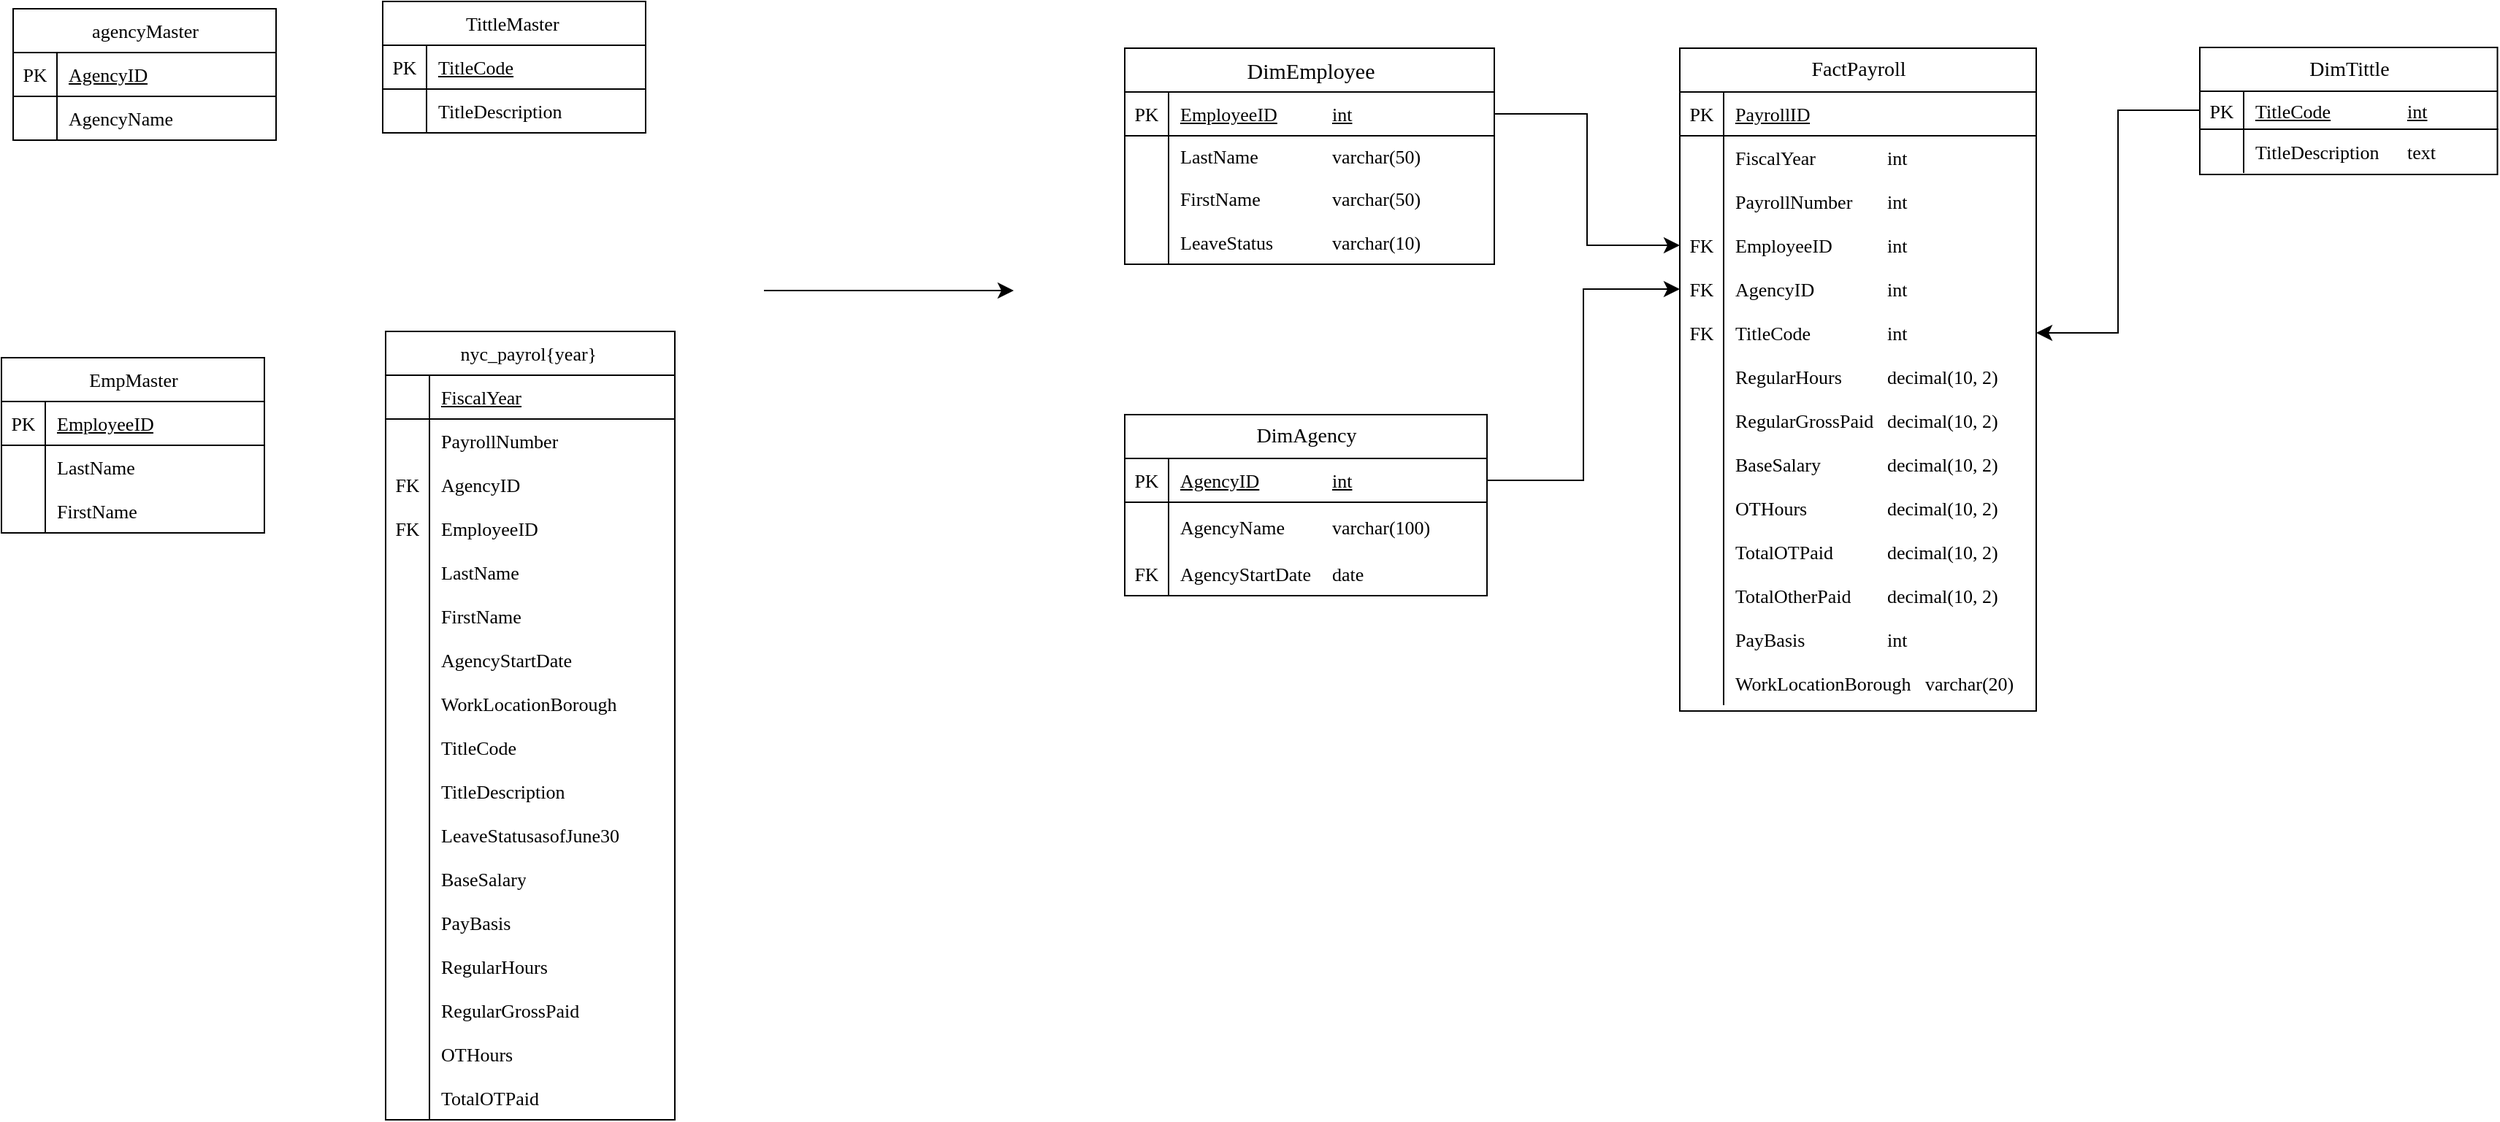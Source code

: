 <mxfile version="24.7.6">
  <diagram name="Page-1" id="WRzZChuF6ln-mGBXRLBE">
    <mxGraphModel dx="1059" dy="648" grid="0" gridSize="10" guides="1" tooltips="1" connect="1" arrows="1" fold="1" page="0" pageScale="1" pageWidth="827" pageHeight="1169" math="0" shadow="0">
      <root>
        <mxCell id="0" />
        <mxCell id="1" parent="0" />
        <mxCell id="NpaNIxJUK8UgjH4EaC_c-1" value="&lt;span style=&quot;font-size: 13px; text-align: start; white-space: normal;&quot;&gt;agencyMaster&lt;/span&gt;" style="shape=table;startSize=30;container=1;collapsible=1;childLayout=tableLayout;fixedRows=1;rowLines=0;fontStyle=0;align=center;resizeLast=1;html=1;fontFamily=Garamond;fontSize=13;" vertex="1" parent="1">
          <mxGeometry x="-30" y="11" width="180" height="90" as="geometry" />
        </mxCell>
        <mxCell id="NpaNIxJUK8UgjH4EaC_c-2" value="" style="shape=tableRow;horizontal=0;startSize=0;swimlaneHead=0;swimlaneBody=0;fillColor=none;collapsible=0;dropTarget=0;points=[[0,0.5],[1,0.5]];portConstraint=eastwest;top=0;left=0;right=0;bottom=1;fontFamily=Garamond;fontStyle=0;fontSize=13;" vertex="1" parent="NpaNIxJUK8UgjH4EaC_c-1">
          <mxGeometry y="30" width="180" height="30" as="geometry" />
        </mxCell>
        <mxCell id="NpaNIxJUK8UgjH4EaC_c-3" value="PK" style="shape=partialRectangle;connectable=0;fillColor=none;top=0;left=0;bottom=0;right=0;fontStyle=0;overflow=hidden;whiteSpace=wrap;html=1;fontFamily=Garamond;fontSize=13;" vertex="1" parent="NpaNIxJUK8UgjH4EaC_c-2">
          <mxGeometry width="30" height="30" as="geometry">
            <mxRectangle width="30" height="30" as="alternateBounds" />
          </mxGeometry>
        </mxCell>
        <mxCell id="NpaNIxJUK8UgjH4EaC_c-4" value="&lt;span style=&quot;font-size: 13px; text-decoration: none;&quot;&gt;AgencyID&lt;/span&gt;" style="shape=partialRectangle;connectable=0;fillColor=none;top=0;left=0;bottom=0;right=0;align=left;spacingLeft=6;fontStyle=4;overflow=hidden;whiteSpace=wrap;html=1;fontFamily=Garamond;fontSize=13;" vertex="1" parent="NpaNIxJUK8UgjH4EaC_c-2">
          <mxGeometry x="30" width="150" height="30" as="geometry">
            <mxRectangle width="150" height="30" as="alternateBounds" />
          </mxGeometry>
        </mxCell>
        <mxCell id="NpaNIxJUK8UgjH4EaC_c-5" value="" style="shape=tableRow;horizontal=0;startSize=0;swimlaneHead=0;swimlaneBody=0;fillColor=none;collapsible=0;dropTarget=0;points=[[0,0.5],[1,0.5]];portConstraint=eastwest;top=0;left=0;right=0;bottom=0;fontFamily=Garamond;fontStyle=0;fontSize=13;" vertex="1" parent="NpaNIxJUK8UgjH4EaC_c-1">
          <mxGeometry y="60" width="180" height="30" as="geometry" />
        </mxCell>
        <mxCell id="NpaNIxJUK8UgjH4EaC_c-6" value="" style="shape=partialRectangle;connectable=0;fillColor=none;top=0;left=0;bottom=0;right=0;editable=1;overflow=hidden;whiteSpace=wrap;html=1;fontFamily=Garamond;fontStyle=0;fontSize=13;" vertex="1" parent="NpaNIxJUK8UgjH4EaC_c-5">
          <mxGeometry width="30" height="30" as="geometry">
            <mxRectangle width="30" height="30" as="alternateBounds" />
          </mxGeometry>
        </mxCell>
        <mxCell id="NpaNIxJUK8UgjH4EaC_c-7" value="&lt;span style=&quot;font-size: 13px;&quot;&gt;AgencyName&lt;/span&gt;" style="shape=partialRectangle;connectable=0;fillColor=none;top=0;left=0;bottom=0;right=0;align=left;spacingLeft=6;overflow=hidden;whiteSpace=wrap;html=1;fontFamily=Garamond;fontStyle=0;fontSize=13;" vertex="1" parent="NpaNIxJUK8UgjH4EaC_c-5">
          <mxGeometry x="30" width="150" height="30" as="geometry">
            <mxRectangle width="150" height="30" as="alternateBounds" />
          </mxGeometry>
        </mxCell>
        <mxCell id="NpaNIxJUK8UgjH4EaC_c-14" value="&lt;span style=&quot;font-size: 13px; text-align: start; white-space: normal;&quot;&gt;EmpMaster&lt;/span&gt;" style="shape=table;startSize=30;container=1;collapsible=1;childLayout=tableLayout;fixedRows=1;rowLines=0;fontStyle=0;align=center;resizeLast=1;html=1;fontFamily=Garamond;fontSize=13;" vertex="1" parent="1">
          <mxGeometry x="-38" y="250" width="180" height="120" as="geometry" />
        </mxCell>
        <mxCell id="NpaNIxJUK8UgjH4EaC_c-15" value="" style="shape=tableRow;horizontal=0;startSize=0;swimlaneHead=0;swimlaneBody=0;fillColor=none;collapsible=0;dropTarget=0;points=[[0,0.5],[1,0.5]];portConstraint=eastwest;top=0;left=0;right=0;bottom=1;fontFamily=Garamond;fontStyle=0;fontSize=13;" vertex="1" parent="NpaNIxJUK8UgjH4EaC_c-14">
          <mxGeometry y="30" width="180" height="30" as="geometry" />
        </mxCell>
        <mxCell id="NpaNIxJUK8UgjH4EaC_c-16" value="PK" style="shape=partialRectangle;connectable=0;fillColor=none;top=0;left=0;bottom=0;right=0;fontStyle=0;overflow=hidden;whiteSpace=wrap;html=1;fontFamily=Garamond;fontSize=13;" vertex="1" parent="NpaNIxJUK8UgjH4EaC_c-15">
          <mxGeometry width="30" height="30" as="geometry">
            <mxRectangle width="30" height="30" as="alternateBounds" />
          </mxGeometry>
        </mxCell>
        <mxCell id="NpaNIxJUK8UgjH4EaC_c-17" value="&lt;span style=&quot;font-size: 13px; text-decoration: none;&quot;&gt;EmployeeID&lt;/span&gt;" style="shape=partialRectangle;connectable=0;fillColor=none;top=0;left=0;bottom=0;right=0;align=left;spacingLeft=6;fontStyle=4;overflow=hidden;whiteSpace=wrap;html=1;fontFamily=Garamond;fontSize=13;" vertex="1" parent="NpaNIxJUK8UgjH4EaC_c-15">
          <mxGeometry x="30" width="150" height="30" as="geometry">
            <mxRectangle width="150" height="30" as="alternateBounds" />
          </mxGeometry>
        </mxCell>
        <mxCell id="NpaNIxJUK8UgjH4EaC_c-18" value="" style="shape=tableRow;horizontal=0;startSize=0;swimlaneHead=0;swimlaneBody=0;fillColor=none;collapsible=0;dropTarget=0;points=[[0,0.5],[1,0.5]];portConstraint=eastwest;top=0;left=0;right=0;bottom=0;fontFamily=Garamond;fontStyle=0;fontSize=13;" vertex="1" parent="NpaNIxJUK8UgjH4EaC_c-14">
          <mxGeometry y="60" width="180" height="30" as="geometry" />
        </mxCell>
        <mxCell id="NpaNIxJUK8UgjH4EaC_c-19" value="" style="shape=partialRectangle;connectable=0;fillColor=none;top=0;left=0;bottom=0;right=0;editable=1;overflow=hidden;whiteSpace=wrap;html=1;fontFamily=Garamond;fontStyle=0;fontSize=13;" vertex="1" parent="NpaNIxJUK8UgjH4EaC_c-18">
          <mxGeometry width="30" height="30" as="geometry">
            <mxRectangle width="30" height="30" as="alternateBounds" />
          </mxGeometry>
        </mxCell>
        <mxCell id="NpaNIxJUK8UgjH4EaC_c-20" value="&lt;span style=&quot;font-size: 13px;&quot;&gt;LastName&lt;/span&gt;" style="shape=partialRectangle;connectable=0;fillColor=none;top=0;left=0;bottom=0;right=0;align=left;spacingLeft=6;overflow=hidden;whiteSpace=wrap;html=1;fontFamily=Garamond;fontStyle=0;fontSize=13;" vertex="1" parent="NpaNIxJUK8UgjH4EaC_c-18">
          <mxGeometry x="30" width="150" height="30" as="geometry">
            <mxRectangle width="150" height="30" as="alternateBounds" />
          </mxGeometry>
        </mxCell>
        <mxCell id="NpaNIxJUK8UgjH4EaC_c-21" value="" style="shape=tableRow;horizontal=0;startSize=0;swimlaneHead=0;swimlaneBody=0;fillColor=none;collapsible=0;dropTarget=0;points=[[0,0.5],[1,0.5]];portConstraint=eastwest;top=0;left=0;right=0;bottom=0;fontFamily=Garamond;fontStyle=0;fontSize=13;" vertex="1" parent="NpaNIxJUK8UgjH4EaC_c-14">
          <mxGeometry y="90" width="180" height="30" as="geometry" />
        </mxCell>
        <mxCell id="NpaNIxJUK8UgjH4EaC_c-22" value="" style="shape=partialRectangle;connectable=0;fillColor=none;top=0;left=0;bottom=0;right=0;editable=1;overflow=hidden;whiteSpace=wrap;html=1;fontFamily=Garamond;fontStyle=0;fontSize=13;" vertex="1" parent="NpaNIxJUK8UgjH4EaC_c-21">
          <mxGeometry width="30" height="30" as="geometry">
            <mxRectangle width="30" height="30" as="alternateBounds" />
          </mxGeometry>
        </mxCell>
        <mxCell id="NpaNIxJUK8UgjH4EaC_c-23" value="&lt;span style=&quot;font-size: 13px;&quot;&gt;FirstName&lt;/span&gt;" style="shape=partialRectangle;connectable=0;fillColor=none;top=0;left=0;bottom=0;right=0;align=left;spacingLeft=6;overflow=hidden;whiteSpace=wrap;html=1;fontFamily=Garamond;fontStyle=0;fontSize=13;" vertex="1" parent="NpaNIxJUK8UgjH4EaC_c-21">
          <mxGeometry x="30" width="150" height="30" as="geometry">
            <mxRectangle width="150" height="30" as="alternateBounds" />
          </mxGeometry>
        </mxCell>
        <mxCell id="NpaNIxJUK8UgjH4EaC_c-27" value="&lt;span style=&quot;font-size: 13px; text-align: start; white-space: normal;&quot;&gt;TittleMaster&amp;nbsp;&lt;/span&gt;" style="shape=table;startSize=30;container=1;collapsible=1;childLayout=tableLayout;fixedRows=1;rowLines=0;fontStyle=0;align=center;resizeLast=1;html=1;fontFamily=Garamond;fontSize=13;" vertex="1" parent="1">
          <mxGeometry x="223" y="6" width="180" height="90" as="geometry" />
        </mxCell>
        <mxCell id="NpaNIxJUK8UgjH4EaC_c-28" value="" style="shape=tableRow;horizontal=0;startSize=0;swimlaneHead=0;swimlaneBody=0;fillColor=none;collapsible=0;dropTarget=0;points=[[0,0.5],[1,0.5]];portConstraint=eastwest;top=0;left=0;right=0;bottom=1;fontFamily=Garamond;fontStyle=0;fontSize=13;" vertex="1" parent="NpaNIxJUK8UgjH4EaC_c-27">
          <mxGeometry y="30" width="180" height="30" as="geometry" />
        </mxCell>
        <mxCell id="NpaNIxJUK8UgjH4EaC_c-29" value="PK" style="shape=partialRectangle;connectable=0;fillColor=none;top=0;left=0;bottom=0;right=0;fontStyle=0;overflow=hidden;whiteSpace=wrap;html=1;fontFamily=Garamond;fontSize=13;" vertex="1" parent="NpaNIxJUK8UgjH4EaC_c-28">
          <mxGeometry width="30" height="30" as="geometry">
            <mxRectangle width="30" height="30" as="alternateBounds" />
          </mxGeometry>
        </mxCell>
        <mxCell id="NpaNIxJUK8UgjH4EaC_c-30" value="&lt;span style=&quot;font-size: 13px; text-decoration: none;&quot;&gt;TitleCode&lt;/span&gt;" style="shape=partialRectangle;connectable=0;fillColor=none;top=0;left=0;bottom=0;right=0;align=left;spacingLeft=6;fontStyle=4;overflow=hidden;whiteSpace=wrap;html=1;fontFamily=Garamond;fontSize=13;" vertex="1" parent="NpaNIxJUK8UgjH4EaC_c-28">
          <mxGeometry x="30" width="150" height="30" as="geometry">
            <mxRectangle width="150" height="30" as="alternateBounds" />
          </mxGeometry>
        </mxCell>
        <mxCell id="NpaNIxJUK8UgjH4EaC_c-31" value="" style="shape=tableRow;horizontal=0;startSize=0;swimlaneHead=0;swimlaneBody=0;fillColor=none;collapsible=0;dropTarget=0;points=[[0,0.5],[1,0.5]];portConstraint=eastwest;top=0;left=0;right=0;bottom=0;fontFamily=Garamond;fontStyle=0;fontSize=13;" vertex="1" parent="NpaNIxJUK8UgjH4EaC_c-27">
          <mxGeometry y="60" width="180" height="30" as="geometry" />
        </mxCell>
        <mxCell id="NpaNIxJUK8UgjH4EaC_c-32" value="" style="shape=partialRectangle;connectable=0;fillColor=none;top=0;left=0;bottom=0;right=0;editable=1;overflow=hidden;whiteSpace=wrap;html=1;fontFamily=Garamond;fontStyle=0;fontSize=13;" vertex="1" parent="NpaNIxJUK8UgjH4EaC_c-31">
          <mxGeometry width="30" height="30" as="geometry">
            <mxRectangle width="30" height="30" as="alternateBounds" />
          </mxGeometry>
        </mxCell>
        <mxCell id="NpaNIxJUK8UgjH4EaC_c-33" value="&lt;span style=&quot;font-size: 13px;&quot;&gt;TitleDescription&lt;/span&gt;" style="shape=partialRectangle;connectable=0;fillColor=none;top=0;left=0;bottom=0;right=0;align=left;spacingLeft=6;overflow=hidden;whiteSpace=wrap;html=1;fontFamily=Garamond;fontStyle=0;fontSize=13;" vertex="1" parent="NpaNIxJUK8UgjH4EaC_c-31">
          <mxGeometry x="30" width="150" height="30" as="geometry">
            <mxRectangle width="150" height="30" as="alternateBounds" />
          </mxGeometry>
        </mxCell>
        <mxCell id="NpaNIxJUK8UgjH4EaC_c-40" value="&lt;span style=&quot;font-size: 13px; text-align: start; white-space: normal;&quot;&gt;nyc_payrol{year}&lt;/span&gt;&lt;span style=&quot;font-size: 13px; text-align: start; white-space: normal;&quot;&gt;&amp;nbsp;&lt;/span&gt;" style="shape=table;startSize=30;container=1;collapsible=1;childLayout=tableLayout;fixedRows=1;rowLines=0;fontStyle=0;align=center;resizeLast=1;html=1;fontFamily=Garamond;fontSize=13;" vertex="1" parent="1">
          <mxGeometry x="225" y="232" width="198" height="540" as="geometry" />
        </mxCell>
        <mxCell id="NpaNIxJUK8UgjH4EaC_c-41" value="" style="shape=tableRow;horizontal=0;startSize=0;swimlaneHead=0;swimlaneBody=0;fillColor=none;collapsible=0;dropTarget=0;points=[[0,0.5],[1,0.5]];portConstraint=eastwest;top=0;left=0;right=0;bottom=1;fontFamily=Garamond;fontStyle=0;fontSize=13;" vertex="1" parent="NpaNIxJUK8UgjH4EaC_c-40">
          <mxGeometry y="30" width="198" height="30" as="geometry" />
        </mxCell>
        <mxCell id="NpaNIxJUK8UgjH4EaC_c-42" value="" style="shape=partialRectangle;connectable=0;fillColor=none;top=0;left=0;bottom=0;right=0;fontStyle=0;overflow=hidden;whiteSpace=wrap;html=1;fontFamily=Garamond;fontSize=13;" vertex="1" parent="NpaNIxJUK8UgjH4EaC_c-41">
          <mxGeometry width="30" height="30" as="geometry">
            <mxRectangle width="30" height="30" as="alternateBounds" />
          </mxGeometry>
        </mxCell>
        <mxCell id="NpaNIxJUK8UgjH4EaC_c-43" value="&lt;span style=&quot;font-size: 13px; text-decoration: none;&quot;&gt;FiscalYear&lt;/span&gt;" style="shape=partialRectangle;connectable=0;fillColor=none;top=0;left=0;bottom=0;right=0;align=left;spacingLeft=6;fontStyle=4;overflow=hidden;whiteSpace=wrap;html=1;fontFamily=Garamond;fontSize=13;" vertex="1" parent="NpaNIxJUK8UgjH4EaC_c-41">
          <mxGeometry x="30" width="168" height="30" as="geometry">
            <mxRectangle width="168" height="30" as="alternateBounds" />
          </mxGeometry>
        </mxCell>
        <mxCell id="NpaNIxJUK8UgjH4EaC_c-44" value="" style="shape=tableRow;horizontal=0;startSize=0;swimlaneHead=0;swimlaneBody=0;fillColor=none;collapsible=0;dropTarget=0;points=[[0,0.5],[1,0.5]];portConstraint=eastwest;top=0;left=0;right=0;bottom=0;fontFamily=Garamond;fontStyle=0;fontSize=13;" vertex="1" parent="NpaNIxJUK8UgjH4EaC_c-40">
          <mxGeometry y="60" width="198" height="30" as="geometry" />
        </mxCell>
        <mxCell id="NpaNIxJUK8UgjH4EaC_c-45" value="" style="shape=partialRectangle;connectable=0;fillColor=none;top=0;left=0;bottom=0;right=0;editable=1;overflow=hidden;whiteSpace=wrap;html=1;fontFamily=Garamond;fontStyle=0;fontSize=13;" vertex="1" parent="NpaNIxJUK8UgjH4EaC_c-44">
          <mxGeometry width="30" height="30" as="geometry">
            <mxRectangle width="30" height="30" as="alternateBounds" />
          </mxGeometry>
        </mxCell>
        <mxCell id="NpaNIxJUK8UgjH4EaC_c-46" value="&lt;span style=&quot;font-size: 13px;&quot;&gt;PayrollNumber&lt;/span&gt;" style="shape=partialRectangle;connectable=0;fillColor=none;top=0;left=0;bottom=0;right=0;align=left;spacingLeft=6;overflow=hidden;whiteSpace=wrap;html=1;fontFamily=Garamond;fontStyle=0;fontSize=13;" vertex="1" parent="NpaNIxJUK8UgjH4EaC_c-44">
          <mxGeometry x="30" width="168" height="30" as="geometry">
            <mxRectangle width="168" height="30" as="alternateBounds" />
          </mxGeometry>
        </mxCell>
        <mxCell id="NpaNIxJUK8UgjH4EaC_c-47" value="" style="shape=tableRow;horizontal=0;startSize=0;swimlaneHead=0;swimlaneBody=0;fillColor=none;collapsible=0;dropTarget=0;points=[[0,0.5],[1,0.5]];portConstraint=eastwest;top=0;left=0;right=0;bottom=0;fontFamily=Garamond;fontStyle=0;fontSize=13;" vertex="1" parent="NpaNIxJUK8UgjH4EaC_c-40">
          <mxGeometry y="90" width="198" height="30" as="geometry" />
        </mxCell>
        <mxCell id="NpaNIxJUK8UgjH4EaC_c-48" value="FK" style="shape=partialRectangle;connectable=0;fillColor=none;top=0;left=0;bottom=0;right=0;editable=1;overflow=hidden;whiteSpace=wrap;html=1;fontFamily=Garamond;fontStyle=0;fontSize=13;" vertex="1" parent="NpaNIxJUK8UgjH4EaC_c-47">
          <mxGeometry width="30" height="30" as="geometry">
            <mxRectangle width="30" height="30" as="alternateBounds" />
          </mxGeometry>
        </mxCell>
        <mxCell id="NpaNIxJUK8UgjH4EaC_c-49" value="&lt;span style=&quot;font-size: 13px;&quot;&gt;AgencyID&lt;/span&gt;" style="shape=partialRectangle;connectable=0;fillColor=none;top=0;left=0;bottom=0;right=0;align=left;spacingLeft=6;overflow=hidden;whiteSpace=wrap;html=1;fontFamily=Garamond;fontStyle=0;fontSize=13;" vertex="1" parent="NpaNIxJUK8UgjH4EaC_c-47">
          <mxGeometry x="30" width="168" height="30" as="geometry">
            <mxRectangle width="168" height="30" as="alternateBounds" />
          </mxGeometry>
        </mxCell>
        <mxCell id="NpaNIxJUK8UgjH4EaC_c-50" value="" style="shape=tableRow;horizontal=0;startSize=0;swimlaneHead=0;swimlaneBody=0;fillColor=none;collapsible=0;dropTarget=0;points=[[0,0.5],[1,0.5]];portConstraint=eastwest;top=0;left=0;right=0;bottom=0;fontFamily=Garamond;fontStyle=0;fontSize=13;" vertex="1" parent="NpaNIxJUK8UgjH4EaC_c-40">
          <mxGeometry y="120" width="198" height="30" as="geometry" />
        </mxCell>
        <mxCell id="NpaNIxJUK8UgjH4EaC_c-51" value="FK" style="shape=partialRectangle;connectable=0;fillColor=none;top=0;left=0;bottom=0;right=0;editable=1;overflow=hidden;whiteSpace=wrap;html=1;fontFamily=Garamond;fontStyle=0;fontSize=13;" vertex="1" parent="NpaNIxJUK8UgjH4EaC_c-50">
          <mxGeometry width="30" height="30" as="geometry">
            <mxRectangle width="30" height="30" as="alternateBounds" />
          </mxGeometry>
        </mxCell>
        <mxCell id="NpaNIxJUK8UgjH4EaC_c-52" value="&lt;span style=&quot;font-size: 13px;&quot;&gt;EmployeeID&lt;/span&gt;" style="shape=partialRectangle;connectable=0;fillColor=none;top=0;left=0;bottom=0;right=0;align=left;spacingLeft=6;overflow=hidden;whiteSpace=wrap;html=1;fontFamily=Garamond;fontStyle=0;fontSize=13;" vertex="1" parent="NpaNIxJUK8UgjH4EaC_c-50">
          <mxGeometry x="30" width="168" height="30" as="geometry">
            <mxRectangle width="168" height="30" as="alternateBounds" />
          </mxGeometry>
        </mxCell>
        <mxCell id="NpaNIxJUK8UgjH4EaC_c-53" value="" style="shape=tableRow;horizontal=0;startSize=0;swimlaneHead=0;swimlaneBody=0;fillColor=none;collapsible=0;dropTarget=0;points=[[0,0.5],[1,0.5]];portConstraint=eastwest;top=0;left=0;right=0;bottom=0;fontFamily=Garamond;fontStyle=0;fontSize=13;" vertex="1" parent="NpaNIxJUK8UgjH4EaC_c-40">
          <mxGeometry y="150" width="198" height="30" as="geometry" />
        </mxCell>
        <mxCell id="NpaNIxJUK8UgjH4EaC_c-54" value="" style="shape=partialRectangle;connectable=0;fillColor=none;top=0;left=0;bottom=0;right=0;editable=1;overflow=hidden;whiteSpace=wrap;html=1;fontFamily=Garamond;fontStyle=0;fontSize=13;" vertex="1" parent="NpaNIxJUK8UgjH4EaC_c-53">
          <mxGeometry width="30" height="30" as="geometry">
            <mxRectangle width="30" height="30" as="alternateBounds" />
          </mxGeometry>
        </mxCell>
        <mxCell id="NpaNIxJUK8UgjH4EaC_c-55" value="&lt;span style=&quot;font-size: 13px;&quot;&gt;LastName&lt;/span&gt;" style="shape=partialRectangle;connectable=0;fillColor=none;top=0;left=0;bottom=0;right=0;align=left;spacingLeft=6;overflow=hidden;whiteSpace=wrap;html=1;fontFamily=Garamond;fontStyle=0;fontSize=13;" vertex="1" parent="NpaNIxJUK8UgjH4EaC_c-53">
          <mxGeometry x="30" width="168" height="30" as="geometry">
            <mxRectangle width="168" height="30" as="alternateBounds" />
          </mxGeometry>
        </mxCell>
        <mxCell id="NpaNIxJUK8UgjH4EaC_c-56" value="" style="shape=tableRow;horizontal=0;startSize=0;swimlaneHead=0;swimlaneBody=0;fillColor=none;collapsible=0;dropTarget=0;points=[[0,0.5],[1,0.5]];portConstraint=eastwest;top=0;left=0;right=0;bottom=0;fontFamily=Garamond;fontStyle=0;fontSize=13;" vertex="1" parent="NpaNIxJUK8UgjH4EaC_c-40">
          <mxGeometry y="180" width="198" height="30" as="geometry" />
        </mxCell>
        <mxCell id="NpaNIxJUK8UgjH4EaC_c-57" value="" style="shape=partialRectangle;connectable=0;fillColor=none;top=0;left=0;bottom=0;right=0;editable=1;overflow=hidden;whiteSpace=wrap;html=1;fontFamily=Garamond;fontStyle=0;fontSize=13;" vertex="1" parent="NpaNIxJUK8UgjH4EaC_c-56">
          <mxGeometry width="30" height="30" as="geometry">
            <mxRectangle width="30" height="30" as="alternateBounds" />
          </mxGeometry>
        </mxCell>
        <mxCell id="NpaNIxJUK8UgjH4EaC_c-58" value="&lt;span style=&quot;font-size: 13px;&quot;&gt;FirstName&lt;/span&gt;" style="shape=partialRectangle;connectable=0;fillColor=none;top=0;left=0;bottom=0;right=0;align=left;spacingLeft=6;overflow=hidden;whiteSpace=wrap;html=1;fontFamily=Garamond;fontStyle=0;fontSize=13;" vertex="1" parent="NpaNIxJUK8UgjH4EaC_c-56">
          <mxGeometry x="30" width="168" height="30" as="geometry">
            <mxRectangle width="168" height="30" as="alternateBounds" />
          </mxGeometry>
        </mxCell>
        <mxCell id="NpaNIxJUK8UgjH4EaC_c-59" value="" style="shape=tableRow;horizontal=0;startSize=0;swimlaneHead=0;swimlaneBody=0;fillColor=none;collapsible=0;dropTarget=0;points=[[0,0.5],[1,0.5]];portConstraint=eastwest;top=0;left=0;right=0;bottom=0;fontFamily=Garamond;fontStyle=0;fontSize=13;" vertex="1" parent="NpaNIxJUK8UgjH4EaC_c-40">
          <mxGeometry y="210" width="198" height="30" as="geometry" />
        </mxCell>
        <mxCell id="NpaNIxJUK8UgjH4EaC_c-60" value="" style="shape=partialRectangle;connectable=0;fillColor=none;top=0;left=0;bottom=0;right=0;editable=1;overflow=hidden;whiteSpace=wrap;html=1;fontFamily=Garamond;fontStyle=0;fontSize=13;" vertex="1" parent="NpaNIxJUK8UgjH4EaC_c-59">
          <mxGeometry width="30" height="30" as="geometry">
            <mxRectangle width="30" height="30" as="alternateBounds" />
          </mxGeometry>
        </mxCell>
        <mxCell id="NpaNIxJUK8UgjH4EaC_c-61" value="&lt;span style=&quot;font-size: 13px;&quot;&gt;AgencyStartDate&lt;/span&gt;" style="shape=partialRectangle;connectable=0;fillColor=none;top=0;left=0;bottom=0;right=0;align=left;spacingLeft=6;overflow=hidden;whiteSpace=wrap;html=1;fontFamily=Garamond;fontStyle=0;fontSize=13;" vertex="1" parent="NpaNIxJUK8UgjH4EaC_c-59">
          <mxGeometry x="30" width="168" height="30" as="geometry">
            <mxRectangle width="168" height="30" as="alternateBounds" />
          </mxGeometry>
        </mxCell>
        <mxCell id="NpaNIxJUK8UgjH4EaC_c-62" value="" style="shape=tableRow;horizontal=0;startSize=0;swimlaneHead=0;swimlaneBody=0;fillColor=none;collapsible=0;dropTarget=0;points=[[0,0.5],[1,0.5]];portConstraint=eastwest;top=0;left=0;right=0;bottom=0;fontFamily=Garamond;fontStyle=0;fontSize=13;" vertex="1" parent="NpaNIxJUK8UgjH4EaC_c-40">
          <mxGeometry y="240" width="198" height="30" as="geometry" />
        </mxCell>
        <mxCell id="NpaNIxJUK8UgjH4EaC_c-63" value="" style="shape=partialRectangle;connectable=0;fillColor=none;top=0;left=0;bottom=0;right=0;editable=1;overflow=hidden;whiteSpace=wrap;html=1;fontFamily=Garamond;fontStyle=0;fontSize=13;" vertex="1" parent="NpaNIxJUK8UgjH4EaC_c-62">
          <mxGeometry width="30" height="30" as="geometry">
            <mxRectangle width="30" height="30" as="alternateBounds" />
          </mxGeometry>
        </mxCell>
        <mxCell id="NpaNIxJUK8UgjH4EaC_c-64" value="&lt;span style=&quot;font-size: 13px;&quot;&gt;WorkLocationBorough&lt;/span&gt;" style="shape=partialRectangle;connectable=0;fillColor=none;top=0;left=0;bottom=0;right=0;align=left;spacingLeft=6;overflow=hidden;whiteSpace=wrap;html=1;fontFamily=Garamond;fontStyle=0;fontSize=13;" vertex="1" parent="NpaNIxJUK8UgjH4EaC_c-62">
          <mxGeometry x="30" width="168" height="30" as="geometry">
            <mxRectangle width="168" height="30" as="alternateBounds" />
          </mxGeometry>
        </mxCell>
        <mxCell id="NpaNIxJUK8UgjH4EaC_c-65" value="" style="shape=tableRow;horizontal=0;startSize=0;swimlaneHead=0;swimlaneBody=0;fillColor=none;collapsible=0;dropTarget=0;points=[[0,0.5],[1,0.5]];portConstraint=eastwest;top=0;left=0;right=0;bottom=0;fontFamily=Garamond;fontStyle=0;fontSize=13;" vertex="1" parent="NpaNIxJUK8UgjH4EaC_c-40">
          <mxGeometry y="270" width="198" height="30" as="geometry" />
        </mxCell>
        <mxCell id="NpaNIxJUK8UgjH4EaC_c-66" value="" style="shape=partialRectangle;connectable=0;fillColor=none;top=0;left=0;bottom=0;right=0;editable=1;overflow=hidden;whiteSpace=wrap;html=1;fontFamily=Garamond;fontStyle=0;fontSize=13;" vertex="1" parent="NpaNIxJUK8UgjH4EaC_c-65">
          <mxGeometry width="30" height="30" as="geometry">
            <mxRectangle width="30" height="30" as="alternateBounds" />
          </mxGeometry>
        </mxCell>
        <mxCell id="NpaNIxJUK8UgjH4EaC_c-67" value="&lt;span style=&quot;font-size: 13px;&quot;&gt;TitleCode&lt;/span&gt;" style="shape=partialRectangle;connectable=0;fillColor=none;top=0;left=0;bottom=0;right=0;align=left;spacingLeft=6;overflow=hidden;whiteSpace=wrap;html=1;fontFamily=Garamond;fontStyle=0;fontSize=13;" vertex="1" parent="NpaNIxJUK8UgjH4EaC_c-65">
          <mxGeometry x="30" width="168" height="30" as="geometry">
            <mxRectangle width="168" height="30" as="alternateBounds" />
          </mxGeometry>
        </mxCell>
        <mxCell id="NpaNIxJUK8UgjH4EaC_c-68" value="" style="shape=tableRow;horizontal=0;startSize=0;swimlaneHead=0;swimlaneBody=0;fillColor=none;collapsible=0;dropTarget=0;points=[[0,0.5],[1,0.5]];portConstraint=eastwest;top=0;left=0;right=0;bottom=0;fontFamily=Garamond;fontStyle=0;fontSize=13;" vertex="1" parent="NpaNIxJUK8UgjH4EaC_c-40">
          <mxGeometry y="300" width="198" height="30" as="geometry" />
        </mxCell>
        <mxCell id="NpaNIxJUK8UgjH4EaC_c-69" value="" style="shape=partialRectangle;connectable=0;fillColor=none;top=0;left=0;bottom=0;right=0;editable=1;overflow=hidden;whiteSpace=wrap;html=1;fontFamily=Garamond;fontStyle=0;fontSize=13;" vertex="1" parent="NpaNIxJUK8UgjH4EaC_c-68">
          <mxGeometry width="30" height="30" as="geometry">
            <mxRectangle width="30" height="30" as="alternateBounds" />
          </mxGeometry>
        </mxCell>
        <mxCell id="NpaNIxJUK8UgjH4EaC_c-70" value="&lt;span style=&quot;font-size: 13px;&quot;&gt;TitleDescription&lt;/span&gt;" style="shape=partialRectangle;connectable=0;fillColor=none;top=0;left=0;bottom=0;right=0;align=left;spacingLeft=6;overflow=hidden;whiteSpace=wrap;html=1;fontFamily=Garamond;fontStyle=0;fontSize=13;" vertex="1" parent="NpaNIxJUK8UgjH4EaC_c-68">
          <mxGeometry x="30" width="168" height="30" as="geometry">
            <mxRectangle width="168" height="30" as="alternateBounds" />
          </mxGeometry>
        </mxCell>
        <mxCell id="NpaNIxJUK8UgjH4EaC_c-71" value="" style="shape=tableRow;horizontal=0;startSize=0;swimlaneHead=0;swimlaneBody=0;fillColor=none;collapsible=0;dropTarget=0;points=[[0,0.5],[1,0.5]];portConstraint=eastwest;top=0;left=0;right=0;bottom=0;fontFamily=Garamond;fontStyle=0;fontSize=13;" vertex="1" parent="NpaNIxJUK8UgjH4EaC_c-40">
          <mxGeometry y="330" width="198" height="30" as="geometry" />
        </mxCell>
        <mxCell id="NpaNIxJUK8UgjH4EaC_c-72" value="" style="shape=partialRectangle;connectable=0;fillColor=none;top=0;left=0;bottom=0;right=0;editable=1;overflow=hidden;whiteSpace=wrap;html=1;fontFamily=Garamond;fontStyle=0;fontSize=13;" vertex="1" parent="NpaNIxJUK8UgjH4EaC_c-71">
          <mxGeometry width="30" height="30" as="geometry">
            <mxRectangle width="30" height="30" as="alternateBounds" />
          </mxGeometry>
        </mxCell>
        <mxCell id="NpaNIxJUK8UgjH4EaC_c-73" value="&lt;span style=&quot;font-size: 13px;&quot;&gt;LeaveStatusasofJune30&lt;/span&gt;" style="shape=partialRectangle;connectable=0;fillColor=none;top=0;left=0;bottom=0;right=0;align=left;spacingLeft=6;overflow=hidden;whiteSpace=wrap;html=1;fontFamily=Garamond;fontStyle=0;fontSize=13;" vertex="1" parent="NpaNIxJUK8UgjH4EaC_c-71">
          <mxGeometry x="30" width="168" height="30" as="geometry">
            <mxRectangle width="168" height="30" as="alternateBounds" />
          </mxGeometry>
        </mxCell>
        <mxCell id="NpaNIxJUK8UgjH4EaC_c-74" value="" style="shape=tableRow;horizontal=0;startSize=0;swimlaneHead=0;swimlaneBody=0;fillColor=none;collapsible=0;dropTarget=0;points=[[0,0.5],[1,0.5]];portConstraint=eastwest;top=0;left=0;right=0;bottom=0;fontFamily=Garamond;fontStyle=0;fontSize=13;" vertex="1" parent="NpaNIxJUK8UgjH4EaC_c-40">
          <mxGeometry y="360" width="198" height="30" as="geometry" />
        </mxCell>
        <mxCell id="NpaNIxJUK8UgjH4EaC_c-75" value="" style="shape=partialRectangle;connectable=0;fillColor=none;top=0;left=0;bottom=0;right=0;editable=1;overflow=hidden;whiteSpace=wrap;html=1;fontFamily=Garamond;fontStyle=0;fontSize=13;" vertex="1" parent="NpaNIxJUK8UgjH4EaC_c-74">
          <mxGeometry width="30" height="30" as="geometry">
            <mxRectangle width="30" height="30" as="alternateBounds" />
          </mxGeometry>
        </mxCell>
        <mxCell id="NpaNIxJUK8UgjH4EaC_c-76" value="&lt;span style=&quot;font-size: 13px;&quot;&gt;BaseSalary&lt;/span&gt;" style="shape=partialRectangle;connectable=0;fillColor=none;top=0;left=0;bottom=0;right=0;align=left;spacingLeft=6;overflow=hidden;whiteSpace=wrap;html=1;fontFamily=Garamond;fontStyle=0;fontSize=13;" vertex="1" parent="NpaNIxJUK8UgjH4EaC_c-74">
          <mxGeometry x="30" width="168" height="30" as="geometry">
            <mxRectangle width="168" height="30" as="alternateBounds" />
          </mxGeometry>
        </mxCell>
        <mxCell id="NpaNIxJUK8UgjH4EaC_c-77" value="" style="shape=tableRow;horizontal=0;startSize=0;swimlaneHead=0;swimlaneBody=0;fillColor=none;collapsible=0;dropTarget=0;points=[[0,0.5],[1,0.5]];portConstraint=eastwest;top=0;left=0;right=0;bottom=0;fontFamily=Garamond;fontStyle=0;fontSize=13;" vertex="1" parent="NpaNIxJUK8UgjH4EaC_c-40">
          <mxGeometry y="390" width="198" height="30" as="geometry" />
        </mxCell>
        <mxCell id="NpaNIxJUK8UgjH4EaC_c-78" value="" style="shape=partialRectangle;connectable=0;fillColor=none;top=0;left=0;bottom=0;right=0;editable=1;overflow=hidden;whiteSpace=wrap;html=1;fontFamily=Garamond;fontStyle=0;fontSize=13;" vertex="1" parent="NpaNIxJUK8UgjH4EaC_c-77">
          <mxGeometry width="30" height="30" as="geometry">
            <mxRectangle width="30" height="30" as="alternateBounds" />
          </mxGeometry>
        </mxCell>
        <mxCell id="NpaNIxJUK8UgjH4EaC_c-79" value="&lt;span style=&quot;font-size: 13px;&quot;&gt;PayBasis&lt;/span&gt;" style="shape=partialRectangle;connectable=0;fillColor=none;top=0;left=0;bottom=0;right=0;align=left;spacingLeft=6;overflow=hidden;whiteSpace=wrap;html=1;fontFamily=Garamond;fontStyle=0;fontSize=13;" vertex="1" parent="NpaNIxJUK8UgjH4EaC_c-77">
          <mxGeometry x="30" width="168" height="30" as="geometry">
            <mxRectangle width="168" height="30" as="alternateBounds" />
          </mxGeometry>
        </mxCell>
        <mxCell id="NpaNIxJUK8UgjH4EaC_c-80" value="" style="shape=tableRow;horizontal=0;startSize=0;swimlaneHead=0;swimlaneBody=0;fillColor=none;collapsible=0;dropTarget=0;points=[[0,0.5],[1,0.5]];portConstraint=eastwest;top=0;left=0;right=0;bottom=0;fontFamily=Garamond;fontStyle=0;fontSize=13;" vertex="1" parent="NpaNIxJUK8UgjH4EaC_c-40">
          <mxGeometry y="420" width="198" height="30" as="geometry" />
        </mxCell>
        <mxCell id="NpaNIxJUK8UgjH4EaC_c-81" value="" style="shape=partialRectangle;connectable=0;fillColor=none;top=0;left=0;bottom=0;right=0;editable=1;overflow=hidden;whiteSpace=wrap;html=1;fontFamily=Garamond;fontStyle=0;fontSize=13;" vertex="1" parent="NpaNIxJUK8UgjH4EaC_c-80">
          <mxGeometry width="30" height="30" as="geometry">
            <mxRectangle width="30" height="30" as="alternateBounds" />
          </mxGeometry>
        </mxCell>
        <mxCell id="NpaNIxJUK8UgjH4EaC_c-82" value="&lt;span style=&quot;font-size: 13px;&quot;&gt;RegularHours&lt;/span&gt;" style="shape=partialRectangle;connectable=0;fillColor=none;top=0;left=0;bottom=0;right=0;align=left;spacingLeft=6;overflow=hidden;whiteSpace=wrap;html=1;fontFamily=Garamond;fontStyle=0;fontSize=13;" vertex="1" parent="NpaNIxJUK8UgjH4EaC_c-80">
          <mxGeometry x="30" width="168" height="30" as="geometry">
            <mxRectangle width="168" height="30" as="alternateBounds" />
          </mxGeometry>
        </mxCell>
        <mxCell id="NpaNIxJUK8UgjH4EaC_c-83" value="" style="shape=tableRow;horizontal=0;startSize=0;swimlaneHead=0;swimlaneBody=0;fillColor=none;collapsible=0;dropTarget=0;points=[[0,0.5],[1,0.5]];portConstraint=eastwest;top=0;left=0;right=0;bottom=0;fontFamily=Garamond;fontStyle=0;fontSize=13;" vertex="1" parent="NpaNIxJUK8UgjH4EaC_c-40">
          <mxGeometry y="450" width="198" height="30" as="geometry" />
        </mxCell>
        <mxCell id="NpaNIxJUK8UgjH4EaC_c-84" value="" style="shape=partialRectangle;connectable=0;fillColor=none;top=0;left=0;bottom=0;right=0;editable=1;overflow=hidden;whiteSpace=wrap;html=1;fontFamily=Garamond;fontStyle=0;fontSize=13;" vertex="1" parent="NpaNIxJUK8UgjH4EaC_c-83">
          <mxGeometry width="30" height="30" as="geometry">
            <mxRectangle width="30" height="30" as="alternateBounds" />
          </mxGeometry>
        </mxCell>
        <mxCell id="NpaNIxJUK8UgjH4EaC_c-85" value="&lt;span style=&quot;font-size: 13px;&quot;&gt;RegularGrossPaid&lt;/span&gt;" style="shape=partialRectangle;connectable=0;fillColor=none;top=0;left=0;bottom=0;right=0;align=left;spacingLeft=6;overflow=hidden;whiteSpace=wrap;html=1;fontFamily=Garamond;fontStyle=0;fontSize=13;" vertex="1" parent="NpaNIxJUK8UgjH4EaC_c-83">
          <mxGeometry x="30" width="168" height="30" as="geometry">
            <mxRectangle width="168" height="30" as="alternateBounds" />
          </mxGeometry>
        </mxCell>
        <mxCell id="NpaNIxJUK8UgjH4EaC_c-86" value="" style="shape=tableRow;horizontal=0;startSize=0;swimlaneHead=0;swimlaneBody=0;fillColor=none;collapsible=0;dropTarget=0;points=[[0,0.5],[1,0.5]];portConstraint=eastwest;top=0;left=0;right=0;bottom=0;fontFamily=Garamond;fontStyle=0;fontSize=13;" vertex="1" parent="NpaNIxJUK8UgjH4EaC_c-40">
          <mxGeometry y="480" width="198" height="30" as="geometry" />
        </mxCell>
        <mxCell id="NpaNIxJUK8UgjH4EaC_c-87" value="" style="shape=partialRectangle;connectable=0;fillColor=none;top=0;left=0;bottom=0;right=0;editable=1;overflow=hidden;whiteSpace=wrap;html=1;fontFamily=Garamond;fontStyle=0;fontSize=13;" vertex="1" parent="NpaNIxJUK8UgjH4EaC_c-86">
          <mxGeometry width="30" height="30" as="geometry">
            <mxRectangle width="30" height="30" as="alternateBounds" />
          </mxGeometry>
        </mxCell>
        <mxCell id="NpaNIxJUK8UgjH4EaC_c-88" value="&lt;span style=&quot;font-size: 13px;&quot;&gt;OTHours&lt;/span&gt;" style="shape=partialRectangle;connectable=0;fillColor=none;top=0;left=0;bottom=0;right=0;align=left;spacingLeft=6;overflow=hidden;whiteSpace=wrap;html=1;fontFamily=Garamond;fontStyle=0;fontSize=13;" vertex="1" parent="NpaNIxJUK8UgjH4EaC_c-86">
          <mxGeometry x="30" width="168" height="30" as="geometry">
            <mxRectangle width="168" height="30" as="alternateBounds" />
          </mxGeometry>
        </mxCell>
        <mxCell id="NpaNIxJUK8UgjH4EaC_c-89" value="" style="shape=tableRow;horizontal=0;startSize=0;swimlaneHead=0;swimlaneBody=0;fillColor=none;collapsible=0;dropTarget=0;points=[[0,0.5],[1,0.5]];portConstraint=eastwest;top=0;left=0;right=0;bottom=0;fontFamily=Garamond;fontStyle=0;fontSize=13;" vertex="1" parent="NpaNIxJUK8UgjH4EaC_c-40">
          <mxGeometry y="510" width="198" height="30" as="geometry" />
        </mxCell>
        <mxCell id="NpaNIxJUK8UgjH4EaC_c-90" value="" style="shape=partialRectangle;connectable=0;fillColor=none;top=0;left=0;bottom=0;right=0;editable=1;overflow=hidden;whiteSpace=wrap;html=1;fontFamily=Garamond;fontStyle=0;fontSize=13;" vertex="1" parent="NpaNIxJUK8UgjH4EaC_c-89">
          <mxGeometry width="30" height="30" as="geometry">
            <mxRectangle width="30" height="30" as="alternateBounds" />
          </mxGeometry>
        </mxCell>
        <mxCell id="NpaNIxJUK8UgjH4EaC_c-91" value="&lt;span style=&quot;font-size: 13px;&quot;&gt;TotalOTPaid&lt;/span&gt;" style="shape=partialRectangle;connectable=0;fillColor=none;top=0;left=0;bottom=0;right=0;align=left;spacingLeft=6;overflow=hidden;whiteSpace=wrap;html=1;fontFamily=Garamond;fontStyle=0;fontSize=13;" vertex="1" parent="NpaNIxJUK8UgjH4EaC_c-89">
          <mxGeometry x="30" width="168" height="30" as="geometry">
            <mxRectangle width="168" height="30" as="alternateBounds" />
          </mxGeometry>
        </mxCell>
        <mxCell id="NpaNIxJUK8UgjH4EaC_c-156" value="&lt;span style=&quot;text-align: start; white-space: normal;&quot;&gt;&lt;font style=&quot;font-size: 14px;&quot;&gt;FactPayroll&lt;/font&gt;&lt;/span&gt;" style="shape=table;startSize=30;container=1;collapsible=1;childLayout=tableLayout;fixedRows=1;rowLines=0;fontStyle=0;align=center;resizeLast=1;html=1;fontFamily=Garamond;fontSize=13;" vertex="1" parent="1">
          <mxGeometry x="1111" y="38" width="244" height="454" as="geometry" />
        </mxCell>
        <mxCell id="NpaNIxJUK8UgjH4EaC_c-157" value="" style="shape=tableRow;horizontal=0;startSize=0;swimlaneHead=0;swimlaneBody=0;fillColor=none;collapsible=0;dropTarget=0;points=[[0,0.5],[1,0.5]];portConstraint=eastwest;top=0;left=0;right=0;bottom=1;fontFamily=Garamond;fontStyle=0;fontSize=13;" vertex="1" parent="NpaNIxJUK8UgjH4EaC_c-156">
          <mxGeometry y="30" width="244" height="30" as="geometry" />
        </mxCell>
        <mxCell id="NpaNIxJUK8UgjH4EaC_c-158" value="PK" style="shape=partialRectangle;connectable=0;fillColor=none;top=0;left=0;bottom=0;right=0;fontStyle=0;overflow=hidden;whiteSpace=wrap;html=1;fontFamily=Garamond;fontSize=13;" vertex="1" parent="NpaNIxJUK8UgjH4EaC_c-157">
          <mxGeometry width="30" height="30" as="geometry">
            <mxRectangle width="30" height="30" as="alternateBounds" />
          </mxGeometry>
        </mxCell>
        <mxCell id="NpaNIxJUK8UgjH4EaC_c-159" value="&lt;span style=&quot;font-size: 13px; text-decoration: none;&quot;&gt;PayrollID&lt;/span&gt;" style="shape=partialRectangle;connectable=0;fillColor=none;top=0;left=0;bottom=0;right=0;align=left;spacingLeft=6;fontStyle=4;overflow=hidden;whiteSpace=wrap;html=1;fontFamily=Garamond;fontSize=13;" vertex="1" parent="NpaNIxJUK8UgjH4EaC_c-157">
          <mxGeometry x="30" width="214" height="30" as="geometry">
            <mxRectangle width="214" height="30" as="alternateBounds" />
          </mxGeometry>
        </mxCell>
        <mxCell id="NpaNIxJUK8UgjH4EaC_c-209" value="" style="shape=tableRow;horizontal=0;startSize=0;swimlaneHead=0;swimlaneBody=0;fillColor=none;collapsible=0;dropTarget=0;points=[[0,0.5],[1,0.5]];portConstraint=eastwest;top=0;left=0;right=0;bottom=0;fontFamily=Garamond;fontStyle=0;fontSize=13;" vertex="1" parent="NpaNIxJUK8UgjH4EaC_c-156">
          <mxGeometry y="60" width="244" height="30" as="geometry" />
        </mxCell>
        <mxCell id="NpaNIxJUK8UgjH4EaC_c-210" value="" style="shape=partialRectangle;connectable=0;fillColor=none;top=0;left=0;bottom=0;right=0;editable=1;overflow=hidden;whiteSpace=wrap;html=1;fontFamily=Garamond;fontStyle=0;fontSize=13;" vertex="1" parent="NpaNIxJUK8UgjH4EaC_c-209">
          <mxGeometry width="30" height="30" as="geometry">
            <mxRectangle width="30" height="30" as="alternateBounds" />
          </mxGeometry>
        </mxCell>
        <mxCell id="NpaNIxJUK8UgjH4EaC_c-211" value="&lt;span style=&quot;font-size: 13px;&quot;&gt;FiscalYear&lt;span style=&quot;white-space: pre;&quot;&gt;&#x9;&lt;/span&gt;&lt;span style=&quot;white-space: pre;&quot;&gt;&#x9;int&lt;/span&gt;&lt;/span&gt;" style="shape=partialRectangle;connectable=0;fillColor=none;top=0;left=0;bottom=0;right=0;align=left;spacingLeft=6;overflow=hidden;whiteSpace=wrap;html=1;fontFamily=Garamond;fontStyle=0;fontSize=13;" vertex="1" parent="NpaNIxJUK8UgjH4EaC_c-209">
          <mxGeometry x="30" width="214" height="30" as="geometry">
            <mxRectangle width="214" height="30" as="alternateBounds" />
          </mxGeometry>
        </mxCell>
        <mxCell id="NpaNIxJUK8UgjH4EaC_c-160" value="" style="shape=tableRow;horizontal=0;startSize=0;swimlaneHead=0;swimlaneBody=0;fillColor=none;collapsible=0;dropTarget=0;points=[[0,0.5],[1,0.5]];portConstraint=eastwest;top=0;left=0;right=0;bottom=0;fontFamily=Garamond;fontStyle=0;fontSize=13;" vertex="1" parent="NpaNIxJUK8UgjH4EaC_c-156">
          <mxGeometry y="90" width="244" height="30" as="geometry" />
        </mxCell>
        <mxCell id="NpaNIxJUK8UgjH4EaC_c-161" value="" style="shape=partialRectangle;connectable=0;fillColor=none;top=0;left=0;bottom=0;right=0;editable=1;overflow=hidden;whiteSpace=wrap;html=1;fontFamily=Garamond;fontStyle=0;fontSize=13;" vertex="1" parent="NpaNIxJUK8UgjH4EaC_c-160">
          <mxGeometry width="30" height="30" as="geometry">
            <mxRectangle width="30" height="30" as="alternateBounds" />
          </mxGeometry>
        </mxCell>
        <mxCell id="NpaNIxJUK8UgjH4EaC_c-162" value="&lt;span style=&quot;font-size: 13px;&quot;&gt;PayrollNumber&lt;span style=&quot;white-space: pre;&quot;&gt;&#x9;&lt;/span&gt;&lt;/span&gt;&lt;span style=&quot;white-space: pre;&quot;&gt;int&lt;/span&gt;" style="shape=partialRectangle;connectable=0;fillColor=none;top=0;left=0;bottom=0;right=0;align=left;spacingLeft=6;overflow=hidden;whiteSpace=wrap;html=1;fontFamily=Garamond;fontStyle=0;fontSize=13;" vertex="1" parent="NpaNIxJUK8UgjH4EaC_c-160">
          <mxGeometry x="30" width="214" height="30" as="geometry">
            <mxRectangle width="214" height="30" as="alternateBounds" />
          </mxGeometry>
        </mxCell>
        <mxCell id="NpaNIxJUK8UgjH4EaC_c-166" value="" style="shape=tableRow;horizontal=0;startSize=0;swimlaneHead=0;swimlaneBody=0;fillColor=none;collapsible=0;dropTarget=0;points=[[0,0.5],[1,0.5]];portConstraint=eastwest;top=0;left=0;right=0;bottom=0;fontFamily=Garamond;fontStyle=0;fontSize=13;" vertex="1" parent="NpaNIxJUK8UgjH4EaC_c-156">
          <mxGeometry y="120" width="244" height="30" as="geometry" />
        </mxCell>
        <mxCell id="NpaNIxJUK8UgjH4EaC_c-167" value="FK" style="shape=partialRectangle;connectable=0;fillColor=none;top=0;left=0;bottom=0;right=0;editable=1;overflow=hidden;whiteSpace=wrap;html=1;fontFamily=Garamond;fontStyle=0;fontSize=13;" vertex="1" parent="NpaNIxJUK8UgjH4EaC_c-166">
          <mxGeometry width="30" height="30" as="geometry">
            <mxRectangle width="30" height="30" as="alternateBounds" />
          </mxGeometry>
        </mxCell>
        <mxCell id="NpaNIxJUK8UgjH4EaC_c-168" value="&lt;span style=&quot;font-size: 13px;&quot;&gt;EmployeeID&lt;span style=&quot;white-space: pre;&quot;&gt;&#x9;&lt;/span&gt;&lt;span style=&quot;white-space: pre;&quot;&gt;&#x9;&lt;/span&gt;&lt;/span&gt;&lt;span style=&quot;white-space: pre;&quot;&gt;int&lt;/span&gt;" style="shape=partialRectangle;connectable=0;fillColor=none;top=0;left=0;bottom=0;right=0;align=left;spacingLeft=6;overflow=hidden;whiteSpace=wrap;html=1;fontFamily=Garamond;fontStyle=0;fontSize=13;" vertex="1" parent="NpaNIxJUK8UgjH4EaC_c-166">
          <mxGeometry x="30" width="214" height="30" as="geometry">
            <mxRectangle width="214" height="30" as="alternateBounds" />
          </mxGeometry>
        </mxCell>
        <mxCell id="NpaNIxJUK8UgjH4EaC_c-163" value="" style="shape=tableRow;horizontal=0;startSize=0;swimlaneHead=0;swimlaneBody=0;fillColor=none;collapsible=0;dropTarget=0;points=[[0,0.5],[1,0.5]];portConstraint=eastwest;top=0;left=0;right=0;bottom=0;fontFamily=Garamond;fontStyle=0;fontSize=13;" vertex="1" parent="NpaNIxJUK8UgjH4EaC_c-156">
          <mxGeometry y="150" width="244" height="30" as="geometry" />
        </mxCell>
        <mxCell id="NpaNIxJUK8UgjH4EaC_c-164" value="FK" style="shape=partialRectangle;connectable=0;fillColor=none;top=0;left=0;bottom=0;right=0;editable=1;overflow=hidden;whiteSpace=wrap;html=1;fontFamily=Garamond;fontStyle=0;fontSize=13;" vertex="1" parent="NpaNIxJUK8UgjH4EaC_c-163">
          <mxGeometry width="30" height="30" as="geometry">
            <mxRectangle width="30" height="30" as="alternateBounds" />
          </mxGeometry>
        </mxCell>
        <mxCell id="NpaNIxJUK8UgjH4EaC_c-165" value="&lt;span style=&quot;font-size: 13px;&quot;&gt;AgencyID&lt;span style=&quot;white-space: pre;&quot;&gt;&#x9;&lt;/span&gt;&lt;span style=&quot;white-space: pre;&quot;&gt;&#x9;&lt;/span&gt;&lt;/span&gt;&lt;span style=&quot;white-space: pre;&quot;&gt;int&lt;/span&gt;" style="shape=partialRectangle;connectable=0;fillColor=none;top=0;left=0;bottom=0;right=0;align=left;spacingLeft=6;overflow=hidden;whiteSpace=wrap;html=1;fontFamily=Garamond;fontStyle=0;fontSize=13;" vertex="1" parent="NpaNIxJUK8UgjH4EaC_c-163">
          <mxGeometry x="30" width="214" height="30" as="geometry">
            <mxRectangle width="214" height="30" as="alternateBounds" />
          </mxGeometry>
        </mxCell>
        <mxCell id="NpaNIxJUK8UgjH4EaC_c-181" value="" style="shape=tableRow;horizontal=0;startSize=0;swimlaneHead=0;swimlaneBody=0;fillColor=none;collapsible=0;dropTarget=0;points=[[0,0.5],[1,0.5]];portConstraint=eastwest;top=0;left=0;right=0;bottom=0;fontFamily=Garamond;fontStyle=0;fontSize=13;" vertex="1" parent="NpaNIxJUK8UgjH4EaC_c-156">
          <mxGeometry y="180" width="244" height="30" as="geometry" />
        </mxCell>
        <mxCell id="NpaNIxJUK8UgjH4EaC_c-182" value="FK" style="shape=partialRectangle;connectable=0;fillColor=none;top=0;left=0;bottom=0;right=0;editable=1;overflow=hidden;whiteSpace=wrap;html=1;fontFamily=Garamond;fontStyle=0;fontSize=13;" vertex="1" parent="NpaNIxJUK8UgjH4EaC_c-181">
          <mxGeometry width="30" height="30" as="geometry">
            <mxRectangle width="30" height="30" as="alternateBounds" />
          </mxGeometry>
        </mxCell>
        <mxCell id="NpaNIxJUK8UgjH4EaC_c-183" value="&lt;span style=&quot;font-size: 13px;&quot;&gt;TitleCode&lt;span style=&quot;white-space: pre;&quot;&gt;&#x9;&lt;/span&gt;&lt;span style=&quot;white-space: pre;&quot;&gt;&#x9;&lt;/span&gt;&lt;/span&gt;&lt;span style=&quot;white-space: pre;&quot;&gt;int&lt;/span&gt;" style="shape=partialRectangle;connectable=0;fillColor=none;top=0;left=0;bottom=0;right=0;align=left;spacingLeft=6;overflow=hidden;whiteSpace=wrap;html=1;fontFamily=Garamond;fontStyle=0;fontSize=13;" vertex="1" parent="NpaNIxJUK8UgjH4EaC_c-181">
          <mxGeometry x="30" width="214" height="30" as="geometry">
            <mxRectangle width="214" height="30" as="alternateBounds" />
          </mxGeometry>
        </mxCell>
        <mxCell id="NpaNIxJUK8UgjH4EaC_c-196" value="" style="shape=tableRow;horizontal=0;startSize=0;swimlaneHead=0;swimlaneBody=0;fillColor=none;collapsible=0;dropTarget=0;points=[[0,0.5],[1,0.5]];portConstraint=eastwest;top=0;left=0;right=0;bottom=0;fontFamily=Garamond;fontStyle=0;fontSize=13;" vertex="1" parent="NpaNIxJUK8UgjH4EaC_c-156">
          <mxGeometry y="210" width="244" height="30" as="geometry" />
        </mxCell>
        <mxCell id="NpaNIxJUK8UgjH4EaC_c-197" value="" style="shape=partialRectangle;connectable=0;fillColor=none;top=0;left=0;bottom=0;right=0;editable=1;overflow=hidden;whiteSpace=wrap;html=1;fontFamily=Garamond;fontStyle=0;fontSize=13;" vertex="1" parent="NpaNIxJUK8UgjH4EaC_c-196">
          <mxGeometry width="30" height="30" as="geometry">
            <mxRectangle width="30" height="30" as="alternateBounds" />
          </mxGeometry>
        </mxCell>
        <mxCell id="NpaNIxJUK8UgjH4EaC_c-198" value="&lt;span style=&quot;font-size: 13px;&quot;&gt;RegularHours&lt;span style=&quot;white-space: pre;&quot;&gt;&#x9;&lt;/span&gt;&lt;span style=&quot;white-space: pre;&quot;&gt;&#x9;&lt;/span&gt;&lt;/span&gt;&lt;span style=&quot;white-space: pre;&quot;&gt;decimal(10, 2)&lt;/span&gt;" style="shape=partialRectangle;connectable=0;fillColor=none;top=0;left=0;bottom=0;right=0;align=left;spacingLeft=6;overflow=hidden;whiteSpace=wrap;html=1;fontFamily=Garamond;fontStyle=0;fontSize=13;" vertex="1" parent="NpaNIxJUK8UgjH4EaC_c-196">
          <mxGeometry x="30" width="214" height="30" as="geometry">
            <mxRectangle width="214" height="30" as="alternateBounds" />
          </mxGeometry>
        </mxCell>
        <mxCell id="NpaNIxJUK8UgjH4EaC_c-199" value="" style="shape=tableRow;horizontal=0;startSize=0;swimlaneHead=0;swimlaneBody=0;fillColor=none;collapsible=0;dropTarget=0;points=[[0,0.5],[1,0.5]];portConstraint=eastwest;top=0;left=0;right=0;bottom=0;fontFamily=Garamond;fontStyle=0;fontSize=13;" vertex="1" parent="NpaNIxJUK8UgjH4EaC_c-156">
          <mxGeometry y="240" width="244" height="30" as="geometry" />
        </mxCell>
        <mxCell id="NpaNIxJUK8UgjH4EaC_c-200" value="" style="shape=partialRectangle;connectable=0;fillColor=none;top=0;left=0;bottom=0;right=0;editable=1;overflow=hidden;whiteSpace=wrap;html=1;fontFamily=Garamond;fontStyle=0;fontSize=13;" vertex="1" parent="NpaNIxJUK8UgjH4EaC_c-199">
          <mxGeometry width="30" height="30" as="geometry">
            <mxRectangle width="30" height="30" as="alternateBounds" />
          </mxGeometry>
        </mxCell>
        <mxCell id="NpaNIxJUK8UgjH4EaC_c-201" value="&lt;span style=&quot;font-size: 13px;&quot;&gt;RegularGrossPaid&lt;span style=&quot;white-space: pre;&quot;&gt;&#x9;&lt;/span&gt;&lt;/span&gt;&lt;span style=&quot;white-space: pre;&quot;&gt;decimal(10, 2)&lt;/span&gt;" style="shape=partialRectangle;connectable=0;fillColor=none;top=0;left=0;bottom=0;right=0;align=left;spacingLeft=6;overflow=hidden;whiteSpace=wrap;html=1;fontFamily=Garamond;fontStyle=0;fontSize=13;" vertex="1" parent="NpaNIxJUK8UgjH4EaC_c-199">
          <mxGeometry x="30" width="214" height="30" as="geometry">
            <mxRectangle width="214" height="30" as="alternateBounds" />
          </mxGeometry>
        </mxCell>
        <mxCell id="NpaNIxJUK8UgjH4EaC_c-190" value="" style="shape=tableRow;horizontal=0;startSize=0;swimlaneHead=0;swimlaneBody=0;fillColor=none;collapsible=0;dropTarget=0;points=[[0,0.5],[1,0.5]];portConstraint=eastwest;top=0;left=0;right=0;bottom=0;fontFamily=Garamond;fontStyle=0;fontSize=13;" vertex="1" parent="NpaNIxJUK8UgjH4EaC_c-156">
          <mxGeometry y="270" width="244" height="30" as="geometry" />
        </mxCell>
        <mxCell id="NpaNIxJUK8UgjH4EaC_c-191" value="" style="shape=partialRectangle;connectable=0;fillColor=none;top=0;left=0;bottom=0;right=0;editable=1;overflow=hidden;whiteSpace=wrap;html=1;fontFamily=Garamond;fontStyle=0;fontSize=13;" vertex="1" parent="NpaNIxJUK8UgjH4EaC_c-190">
          <mxGeometry width="30" height="30" as="geometry">
            <mxRectangle width="30" height="30" as="alternateBounds" />
          </mxGeometry>
        </mxCell>
        <mxCell id="NpaNIxJUK8UgjH4EaC_c-192" value="&lt;span style=&quot;font-size: 13px;&quot;&gt;BaseSalary&lt;span style=&quot;white-space: pre;&quot;&gt;&#x9;&lt;/span&gt;&lt;span style=&quot;white-space: pre;&quot;&gt;&#x9;&lt;/span&gt;&lt;/span&gt;&lt;span style=&quot;white-space: pre;&quot;&gt;decimal(10, 2)&lt;/span&gt;" style="shape=partialRectangle;connectable=0;fillColor=none;top=0;left=0;bottom=0;right=0;align=left;spacingLeft=6;overflow=hidden;whiteSpace=wrap;html=1;fontFamily=Garamond;fontStyle=0;fontSize=13;" vertex="1" parent="NpaNIxJUK8UgjH4EaC_c-190">
          <mxGeometry x="30" width="214" height="30" as="geometry">
            <mxRectangle width="214" height="30" as="alternateBounds" />
          </mxGeometry>
        </mxCell>
        <mxCell id="NpaNIxJUK8UgjH4EaC_c-202" value="" style="shape=tableRow;horizontal=0;startSize=0;swimlaneHead=0;swimlaneBody=0;fillColor=none;collapsible=0;dropTarget=0;points=[[0,0.5],[1,0.5]];portConstraint=eastwest;top=0;left=0;right=0;bottom=0;fontFamily=Garamond;fontStyle=0;fontSize=13;" vertex="1" parent="NpaNIxJUK8UgjH4EaC_c-156">
          <mxGeometry y="300" width="244" height="30" as="geometry" />
        </mxCell>
        <mxCell id="NpaNIxJUK8UgjH4EaC_c-203" value="" style="shape=partialRectangle;connectable=0;fillColor=none;top=0;left=0;bottom=0;right=0;editable=1;overflow=hidden;whiteSpace=wrap;html=1;fontFamily=Garamond;fontStyle=0;fontSize=13;" vertex="1" parent="NpaNIxJUK8UgjH4EaC_c-202">
          <mxGeometry width="30" height="30" as="geometry">
            <mxRectangle width="30" height="30" as="alternateBounds" />
          </mxGeometry>
        </mxCell>
        <mxCell id="NpaNIxJUK8UgjH4EaC_c-204" value="&lt;span style=&quot;font-size: 13px;&quot;&gt;OTHours&lt;span style=&quot;white-space: pre;&quot;&gt;&#x9;&lt;/span&gt;&lt;span style=&quot;white-space: pre;&quot;&gt;&#x9;&lt;/span&gt;&lt;span style=&quot;white-space: pre;&quot;&gt;&#x9;&lt;/span&gt;&lt;/span&gt;&lt;span style=&quot;white-space: pre;&quot;&gt;decimal(10, 2)&lt;/span&gt;" style="shape=partialRectangle;connectable=0;fillColor=none;top=0;left=0;bottom=0;right=0;align=left;spacingLeft=6;overflow=hidden;whiteSpace=wrap;html=1;fontFamily=Garamond;fontStyle=0;fontSize=13;" vertex="1" parent="NpaNIxJUK8UgjH4EaC_c-202">
          <mxGeometry x="30" width="214" height="30" as="geometry">
            <mxRectangle width="214" height="30" as="alternateBounds" />
          </mxGeometry>
        </mxCell>
        <mxCell id="NpaNIxJUK8UgjH4EaC_c-205" value="" style="shape=tableRow;horizontal=0;startSize=0;swimlaneHead=0;swimlaneBody=0;fillColor=none;collapsible=0;dropTarget=0;points=[[0,0.5],[1,0.5]];portConstraint=eastwest;top=0;left=0;right=0;bottom=0;fontFamily=Garamond;fontStyle=0;fontSize=13;" vertex="1" parent="NpaNIxJUK8UgjH4EaC_c-156">
          <mxGeometry y="330" width="244" height="30" as="geometry" />
        </mxCell>
        <mxCell id="NpaNIxJUK8UgjH4EaC_c-206" value="" style="shape=partialRectangle;connectable=0;fillColor=none;top=0;left=0;bottom=0;right=0;editable=1;overflow=hidden;whiteSpace=wrap;html=1;fontFamily=Garamond;fontStyle=0;fontSize=13;" vertex="1" parent="NpaNIxJUK8UgjH4EaC_c-205">
          <mxGeometry width="30" height="30" as="geometry">
            <mxRectangle width="30" height="30" as="alternateBounds" />
          </mxGeometry>
        </mxCell>
        <mxCell id="NpaNIxJUK8UgjH4EaC_c-207" value="&lt;span style=&quot;font-size: 13px;&quot;&gt;TotalOTPaid&lt;span style=&quot;white-space: pre;&quot;&gt;&#x9;&lt;/span&gt;&lt;span style=&quot;white-space: pre;&quot;&gt;&#x9;decimal(10, 2)&lt;/span&gt;&lt;span style=&quot;white-space: pre;&quot;&gt;&#x9;&lt;/span&gt;&lt;/span&gt;" style="shape=partialRectangle;connectable=0;fillColor=none;top=0;left=0;bottom=0;right=0;align=left;spacingLeft=6;overflow=hidden;whiteSpace=wrap;html=1;fontFamily=Garamond;fontStyle=0;fontSize=13;" vertex="1" parent="NpaNIxJUK8UgjH4EaC_c-205">
          <mxGeometry x="30" width="214" height="30" as="geometry">
            <mxRectangle width="214" height="30" as="alternateBounds" />
          </mxGeometry>
        </mxCell>
        <mxCell id="NpaNIxJUK8UgjH4EaC_c-271" value="" style="shape=tableRow;horizontal=0;startSize=0;swimlaneHead=0;swimlaneBody=0;fillColor=none;collapsible=0;dropTarget=0;points=[[0,0.5],[1,0.5]];portConstraint=eastwest;top=0;left=0;right=0;bottom=0;fontFamily=Garamond;fontStyle=0;fontSize=13;" vertex="1" parent="NpaNIxJUK8UgjH4EaC_c-156">
          <mxGeometry y="360" width="244" height="30" as="geometry" />
        </mxCell>
        <mxCell id="NpaNIxJUK8UgjH4EaC_c-272" value="" style="shape=partialRectangle;connectable=0;fillColor=none;top=0;left=0;bottom=0;right=0;editable=1;overflow=hidden;whiteSpace=wrap;html=1;fontFamily=Garamond;fontStyle=0;fontSize=13;" vertex="1" parent="NpaNIxJUK8UgjH4EaC_c-271">
          <mxGeometry width="30" height="30" as="geometry">
            <mxRectangle width="30" height="30" as="alternateBounds" />
          </mxGeometry>
        </mxCell>
        <mxCell id="NpaNIxJUK8UgjH4EaC_c-273" value="&lt;span style=&quot;font-size: 13px;&quot;&gt;TotalOtherPaid&lt;span style=&quot;white-space: pre;&quot;&gt;&#x9;&lt;/span&gt;&lt;span style=&quot;white-space: pre;&quot;&gt;decimal(10, 2)&lt;/span&gt;&lt;span style=&quot;white-space: pre;&quot;&gt;&#x9;&lt;/span&gt;&lt;/span&gt;" style="shape=partialRectangle;connectable=0;fillColor=none;top=0;left=0;bottom=0;right=0;align=left;spacingLeft=6;overflow=hidden;whiteSpace=wrap;html=1;fontFamily=Garamond;fontStyle=0;fontSize=13;" vertex="1" parent="NpaNIxJUK8UgjH4EaC_c-271">
          <mxGeometry x="30" width="214" height="30" as="geometry">
            <mxRectangle width="214" height="30" as="alternateBounds" />
          </mxGeometry>
        </mxCell>
        <mxCell id="NpaNIxJUK8UgjH4EaC_c-274" value="" style="shape=tableRow;horizontal=0;startSize=0;swimlaneHead=0;swimlaneBody=0;fillColor=none;collapsible=0;dropTarget=0;points=[[0,0.5],[1,0.5]];portConstraint=eastwest;top=0;left=0;right=0;bottom=0;fontFamily=Garamond;fontStyle=0;fontSize=13;" vertex="1" parent="NpaNIxJUK8UgjH4EaC_c-156">
          <mxGeometry y="390" width="244" height="30" as="geometry" />
        </mxCell>
        <mxCell id="NpaNIxJUK8UgjH4EaC_c-275" value="" style="shape=partialRectangle;connectable=0;fillColor=none;top=0;left=0;bottom=0;right=0;editable=1;overflow=hidden;whiteSpace=wrap;html=1;fontFamily=Garamond;fontStyle=0;fontSize=13;" vertex="1" parent="NpaNIxJUK8UgjH4EaC_c-274">
          <mxGeometry width="30" height="30" as="geometry">
            <mxRectangle width="30" height="30" as="alternateBounds" />
          </mxGeometry>
        </mxCell>
        <mxCell id="NpaNIxJUK8UgjH4EaC_c-276" value="&lt;span style=&quot;font-size: 13px;&quot;&gt;PayBasis&lt;span style=&quot;white-space: pre;&quot;&gt;&#x9;&lt;/span&gt;&lt;span style=&quot;white-space: pre;&quot;&gt;&#x9;&lt;span style=&quot;white-space: pre;&quot;&gt;&#x9;&lt;/span&gt;int&lt;/span&gt;&lt;/span&gt;" style="shape=partialRectangle;connectable=0;fillColor=none;top=0;left=0;bottom=0;right=0;align=left;spacingLeft=6;overflow=hidden;whiteSpace=wrap;html=1;fontFamily=Garamond;fontStyle=0;fontSize=13;" vertex="1" parent="NpaNIxJUK8UgjH4EaC_c-274">
          <mxGeometry x="30" width="214" height="30" as="geometry">
            <mxRectangle width="214" height="30" as="alternateBounds" />
          </mxGeometry>
        </mxCell>
        <mxCell id="NpaNIxJUK8UgjH4EaC_c-277" value="" style="shape=tableRow;horizontal=0;startSize=0;swimlaneHead=0;swimlaneBody=0;fillColor=none;collapsible=0;dropTarget=0;points=[[0,0.5],[1,0.5]];portConstraint=eastwest;top=0;left=0;right=0;bottom=0;fontFamily=Garamond;fontStyle=0;fontSize=13;" vertex="1" parent="NpaNIxJUK8UgjH4EaC_c-156">
          <mxGeometry y="420" width="244" height="30" as="geometry" />
        </mxCell>
        <mxCell id="NpaNIxJUK8UgjH4EaC_c-278" value="" style="shape=partialRectangle;connectable=0;fillColor=none;top=0;left=0;bottom=0;right=0;editable=1;overflow=hidden;whiteSpace=wrap;html=1;fontFamily=Garamond;fontStyle=0;fontSize=13;" vertex="1" parent="NpaNIxJUK8UgjH4EaC_c-277">
          <mxGeometry width="30" height="30" as="geometry">
            <mxRectangle width="30" height="30" as="alternateBounds" />
          </mxGeometry>
        </mxCell>
        <mxCell id="NpaNIxJUK8UgjH4EaC_c-279" value="WorkLocationBorough&lt;span style=&quot;font-size: 13px;&quot;&gt;&lt;span style=&quot;white-space: pre;&quot;&gt;&#x9;varchar(20)&lt;/span&gt;&lt;span style=&quot;white-space: pre;&quot;&gt;&#x9;&lt;/span&gt;&lt;/span&gt;" style="shape=partialRectangle;connectable=0;fillColor=none;top=0;left=0;bottom=0;right=0;align=left;spacingLeft=6;overflow=hidden;whiteSpace=wrap;html=1;fontFamily=Garamond;fontStyle=0;fontSize=13;" vertex="1" parent="NpaNIxJUK8UgjH4EaC_c-277">
          <mxGeometry x="30" width="214" height="30" as="geometry">
            <mxRectangle width="214" height="30" as="alternateBounds" />
          </mxGeometry>
        </mxCell>
        <mxCell id="NpaNIxJUK8UgjH4EaC_c-208" value="" style="endArrow=classic;html=1;rounded=0;fontSize=13;startSize=8;endSize=8;curved=1;fontFamily=Garamond;fontStyle=0" edge="1" parent="1">
          <mxGeometry width="50" height="50" relative="1" as="geometry">
            <mxPoint x="484" y="204" as="sourcePoint" />
            <mxPoint x="655" y="204" as="targetPoint" />
          </mxGeometry>
        </mxCell>
        <mxCell id="NpaNIxJUK8UgjH4EaC_c-212" value="&lt;span style=&quot;text-align: start; white-space: normal;&quot;&gt;&lt;font style=&quot;font-size: 15px;&quot;&gt;DimEmployee&lt;/font&gt;&lt;/span&gt;" style="shape=table;startSize=30;container=1;collapsible=1;childLayout=tableLayout;fixedRows=1;rowLines=0;fontStyle=0;align=center;resizeLast=1;html=1;fontFamily=Garamond;fontSize=13;" vertex="1" parent="1">
          <mxGeometry x="731" y="38" width="253" height="148" as="geometry" />
        </mxCell>
        <mxCell id="NpaNIxJUK8UgjH4EaC_c-213" value="" style="shape=tableRow;horizontal=0;startSize=0;swimlaneHead=0;swimlaneBody=0;fillColor=none;collapsible=0;dropTarget=0;points=[[0,0.5],[1,0.5]];portConstraint=eastwest;top=0;left=0;right=0;bottom=1;fontFamily=Garamond;fontStyle=0;fontSize=13;" vertex="1" parent="NpaNIxJUK8UgjH4EaC_c-212">
          <mxGeometry y="30" width="253" height="30" as="geometry" />
        </mxCell>
        <mxCell id="NpaNIxJUK8UgjH4EaC_c-214" value="PK" style="shape=partialRectangle;connectable=0;fillColor=none;top=0;left=0;bottom=0;right=0;fontStyle=0;overflow=hidden;whiteSpace=wrap;html=1;fontFamily=Garamond;fontSize=13;" vertex="1" parent="NpaNIxJUK8UgjH4EaC_c-213">
          <mxGeometry width="30" height="30" as="geometry">
            <mxRectangle width="30" height="30" as="alternateBounds" />
          </mxGeometry>
        </mxCell>
        <mxCell id="NpaNIxJUK8UgjH4EaC_c-215" value="&lt;span style=&quot;font-size: 13px; text-decoration: none;&quot;&gt;EmployeeID&lt;span style=&quot;white-space: pre; font-size: 13px;&quot;&gt;&#x9;&lt;/span&gt;&lt;span style=&quot;white-space: pre; font-size: 13px;&quot;&gt;&#x9;int&lt;/span&gt;&lt;/span&gt;" style="shape=partialRectangle;connectable=0;fillColor=none;top=0;left=0;bottom=0;right=0;align=left;spacingLeft=6;fontStyle=4;overflow=hidden;whiteSpace=wrap;html=1;fontFamily=Garamond;fontSize=13;" vertex="1" parent="NpaNIxJUK8UgjH4EaC_c-213">
          <mxGeometry x="30" width="223" height="30" as="geometry">
            <mxRectangle width="223" height="30" as="alternateBounds" />
          </mxGeometry>
        </mxCell>
        <mxCell id="NpaNIxJUK8UgjH4EaC_c-216" value="" style="shape=tableRow;horizontal=0;startSize=0;swimlaneHead=0;swimlaneBody=0;fillColor=none;collapsible=0;dropTarget=0;points=[[0,0.5],[1,0.5]];portConstraint=eastwest;top=0;left=0;right=0;bottom=0;fontFamily=Garamond;fontStyle=0;fontSize=13;" vertex="1" parent="NpaNIxJUK8UgjH4EaC_c-212">
          <mxGeometry y="60" width="253" height="28" as="geometry" />
        </mxCell>
        <mxCell id="NpaNIxJUK8UgjH4EaC_c-217" value="" style="shape=partialRectangle;connectable=0;fillColor=none;top=0;left=0;bottom=0;right=0;editable=1;overflow=hidden;whiteSpace=wrap;html=1;fontFamily=Garamond;fontStyle=0;fontSize=13;" vertex="1" parent="NpaNIxJUK8UgjH4EaC_c-216">
          <mxGeometry width="30" height="28" as="geometry">
            <mxRectangle width="30" height="28" as="alternateBounds" />
          </mxGeometry>
        </mxCell>
        <mxCell id="NpaNIxJUK8UgjH4EaC_c-218" value="&lt;span style=&quot;font-size: 13px;&quot;&gt;LastName&lt;span style=&quot;white-space: pre; font-size: 13px;&quot;&gt;&#x9;&lt;/span&gt;&lt;span style=&quot;white-space: pre; font-size: 13px;&quot;&gt;&#x9;varchar(50)&lt;/span&gt;&lt;/span&gt;" style="shape=partialRectangle;connectable=0;fillColor=none;top=0;left=0;bottom=0;right=0;align=left;spacingLeft=6;overflow=hidden;whiteSpace=wrap;html=1;fontFamily=Garamond;fontStyle=0;fontSize=13;" vertex="1" parent="NpaNIxJUK8UgjH4EaC_c-216">
          <mxGeometry x="30" width="223" height="28" as="geometry">
            <mxRectangle width="223" height="28" as="alternateBounds" />
          </mxGeometry>
        </mxCell>
        <mxCell id="NpaNIxJUK8UgjH4EaC_c-219" value="" style="shape=tableRow;horizontal=0;startSize=0;swimlaneHead=0;swimlaneBody=0;fillColor=none;collapsible=0;dropTarget=0;points=[[0,0.5],[1,0.5]];portConstraint=eastwest;top=0;left=0;right=0;bottom=0;fontFamily=Garamond;fontStyle=0;fontSize=13;" vertex="1" parent="NpaNIxJUK8UgjH4EaC_c-212">
          <mxGeometry y="88" width="253" height="30" as="geometry" />
        </mxCell>
        <mxCell id="NpaNIxJUK8UgjH4EaC_c-220" value="" style="shape=partialRectangle;connectable=0;fillColor=none;top=0;left=0;bottom=0;right=0;editable=1;overflow=hidden;whiteSpace=wrap;html=1;fontFamily=Garamond;fontStyle=0;fontSize=13;" vertex="1" parent="NpaNIxJUK8UgjH4EaC_c-219">
          <mxGeometry width="30" height="30" as="geometry">
            <mxRectangle width="30" height="30" as="alternateBounds" />
          </mxGeometry>
        </mxCell>
        <mxCell id="NpaNIxJUK8UgjH4EaC_c-221" value="&lt;span style=&quot;font-size: 13px;&quot;&gt;FirstName&lt;span style=&quot;white-space: pre; font-size: 13px;&quot;&gt;&#x9;&lt;/span&gt;&lt;span style=&quot;white-space: pre; font-size: 13px;&quot;&gt;&#x9;&lt;/span&gt;&lt;/span&gt;&lt;span style=&quot;font-size: 13px; white-space: pre;&quot;&gt;varchar(50)&lt;/span&gt;" style="shape=partialRectangle;connectable=0;fillColor=none;top=0;left=0;bottom=0;right=0;align=left;spacingLeft=6;overflow=hidden;whiteSpace=wrap;html=1;fontFamily=Garamond;fontStyle=0;fontSize=13;" vertex="1" parent="NpaNIxJUK8UgjH4EaC_c-219">
          <mxGeometry x="30" width="223" height="30" as="geometry">
            <mxRectangle width="223" height="30" as="alternateBounds" />
          </mxGeometry>
        </mxCell>
        <mxCell id="NpaNIxJUK8UgjH4EaC_c-280" value="" style="shape=tableRow;horizontal=0;startSize=0;swimlaneHead=0;swimlaneBody=0;fillColor=none;collapsible=0;dropTarget=0;points=[[0,0.5],[1,0.5]];portConstraint=eastwest;top=0;left=0;right=0;bottom=0;fontFamily=Garamond;fontStyle=0;fontSize=13;" vertex="1" parent="NpaNIxJUK8UgjH4EaC_c-212">
          <mxGeometry y="118" width="253" height="30" as="geometry" />
        </mxCell>
        <mxCell id="NpaNIxJUK8UgjH4EaC_c-281" value="" style="shape=partialRectangle;connectable=0;fillColor=none;top=0;left=0;bottom=0;right=0;editable=1;overflow=hidden;whiteSpace=wrap;html=1;fontFamily=Garamond;fontStyle=0;fontSize=13;" vertex="1" parent="NpaNIxJUK8UgjH4EaC_c-280">
          <mxGeometry width="30" height="30" as="geometry">
            <mxRectangle width="30" height="30" as="alternateBounds" />
          </mxGeometry>
        </mxCell>
        <mxCell id="NpaNIxJUK8UgjH4EaC_c-282" value="&lt;span style=&quot;font-size: 13px;&quot;&gt;LeaveStatus&lt;span style=&quot;white-space: pre; font-size: 13px;&quot;&gt;&#x9;&lt;/span&gt;&lt;span style=&quot;white-space: pre; font-size: 13px;&quot;&gt;&#x9;&lt;/span&gt;&lt;/span&gt;&lt;span style=&quot;font-size: 13px; white-space: pre;&quot;&gt;varchar(10)&lt;/span&gt;" style="shape=partialRectangle;connectable=0;fillColor=none;top=0;left=0;bottom=0;right=0;align=left;spacingLeft=6;overflow=hidden;whiteSpace=wrap;html=1;fontFamily=Garamond;fontStyle=0;fontSize=13;" vertex="1" parent="NpaNIxJUK8UgjH4EaC_c-280">
          <mxGeometry x="30" width="223" height="30" as="geometry">
            <mxRectangle width="223" height="30" as="alternateBounds" />
          </mxGeometry>
        </mxCell>
        <mxCell id="NpaNIxJUK8UgjH4EaC_c-263" style="edgeStyle=orthogonalEdgeStyle;rounded=0;orthogonalLoop=1;jettySize=auto;html=1;entryX=0;entryY=0.5;entryDx=0;entryDy=0;fontSize=12;startSize=8;endSize=8;exitX=1;exitY=0.5;exitDx=0;exitDy=0;" edge="1" parent="1" source="NpaNIxJUK8UgjH4EaC_c-223" target="NpaNIxJUK8UgjH4EaC_c-163">
          <mxGeometry relative="1" as="geometry" />
        </mxCell>
        <mxCell id="NpaNIxJUK8UgjH4EaC_c-222" value="&lt;span style=&quot;text-align: start; white-space: normal;&quot;&gt;&lt;font style=&quot;font-size: 14px;&quot;&gt;DimAgency&lt;/font&gt;&lt;/span&gt;" style="shape=table;startSize=30;container=1;collapsible=1;childLayout=tableLayout;fixedRows=1;rowLines=0;fontStyle=0;align=center;resizeLast=1;html=1;fontFamily=Garamond;fontSize=13;" vertex="1" parent="1">
          <mxGeometry x="731" y="289" width="248" height="124" as="geometry" />
        </mxCell>
        <mxCell id="NpaNIxJUK8UgjH4EaC_c-223" value="" style="shape=tableRow;horizontal=0;startSize=0;swimlaneHead=0;swimlaneBody=0;fillColor=none;collapsible=0;dropTarget=0;points=[[0,0.5],[1,0.5]];portConstraint=eastwest;top=0;left=0;right=0;bottom=1;fontFamily=Garamond;fontStyle=0;fontSize=13;" vertex="1" parent="NpaNIxJUK8UgjH4EaC_c-222">
          <mxGeometry y="30" width="248" height="30" as="geometry" />
        </mxCell>
        <mxCell id="NpaNIxJUK8UgjH4EaC_c-224" value="PK" style="shape=partialRectangle;connectable=0;fillColor=none;top=0;left=0;bottom=0;right=0;fontStyle=0;overflow=hidden;whiteSpace=wrap;html=1;fontFamily=Garamond;fontSize=13;" vertex="1" parent="NpaNIxJUK8UgjH4EaC_c-223">
          <mxGeometry width="30" height="30" as="geometry">
            <mxRectangle width="30" height="30" as="alternateBounds" />
          </mxGeometry>
        </mxCell>
        <mxCell id="NpaNIxJUK8UgjH4EaC_c-225" value="&lt;span style=&quot;font-size: 13px; text-decoration: none;&quot;&gt;AgencyID&lt;span style=&quot;white-space: pre; font-size: 13px;&quot;&gt;&#x9;&lt;/span&gt;&lt;span style=&quot;white-space: pre; font-size: 13px;&quot;&gt;&#x9;int&lt;/span&gt;&lt;/span&gt;" style="shape=partialRectangle;connectable=0;fillColor=none;top=0;left=0;bottom=0;right=0;align=left;spacingLeft=6;fontStyle=4;overflow=hidden;whiteSpace=wrap;html=1;fontFamily=Garamond;fontSize=13;" vertex="1" parent="NpaNIxJUK8UgjH4EaC_c-223">
          <mxGeometry x="30" width="218" height="30" as="geometry">
            <mxRectangle width="218" height="30" as="alternateBounds" />
          </mxGeometry>
        </mxCell>
        <mxCell id="NpaNIxJUK8UgjH4EaC_c-226" value="" style="shape=tableRow;horizontal=0;startSize=0;swimlaneHead=0;swimlaneBody=0;fillColor=none;collapsible=0;dropTarget=0;points=[[0,0.5],[1,0.5]];portConstraint=eastwest;top=0;left=0;right=0;bottom=0;fontFamily=Garamond;fontStyle=0;fontSize=13;" vertex="1" parent="NpaNIxJUK8UgjH4EaC_c-222">
          <mxGeometry y="60" width="248" height="34" as="geometry" />
        </mxCell>
        <mxCell id="NpaNIxJUK8UgjH4EaC_c-227" value="" style="shape=partialRectangle;connectable=0;fillColor=none;top=0;left=0;bottom=0;right=0;editable=1;overflow=hidden;whiteSpace=wrap;html=1;fontFamily=Garamond;fontStyle=0;fontSize=13;" vertex="1" parent="NpaNIxJUK8UgjH4EaC_c-226">
          <mxGeometry width="30" height="34" as="geometry">
            <mxRectangle width="30" height="34" as="alternateBounds" />
          </mxGeometry>
        </mxCell>
        <mxCell id="NpaNIxJUK8UgjH4EaC_c-228" value="&lt;span style=&quot;font-size: 13px;&quot;&gt;AgencyName&lt;span style=&quot;white-space: pre; font-size: 13px;&quot;&gt;&#x9;&lt;/span&gt;&lt;span style=&quot;white-space: pre; font-size: 13px;&quot;&gt;&#x9;varchar(100)&lt;/span&gt;&lt;/span&gt;" style="shape=partialRectangle;connectable=0;fillColor=none;top=0;left=0;bottom=0;right=0;align=left;spacingLeft=6;overflow=hidden;whiteSpace=wrap;html=1;fontFamily=Garamond;fontStyle=0;fontSize=13;" vertex="1" parent="NpaNIxJUK8UgjH4EaC_c-226">
          <mxGeometry x="30" width="218" height="34" as="geometry">
            <mxRectangle width="218" height="34" as="alternateBounds" />
          </mxGeometry>
        </mxCell>
        <mxCell id="NpaNIxJUK8UgjH4EaC_c-265" value="" style="shape=tableRow;horizontal=0;startSize=0;swimlaneHead=0;swimlaneBody=0;fillColor=none;collapsible=0;dropTarget=0;points=[[0,0.5],[1,0.5]];portConstraint=eastwest;top=0;left=0;right=0;bottom=0;fontFamily=Garamond;fontStyle=0;fontSize=13;" vertex="1" parent="NpaNIxJUK8UgjH4EaC_c-222">
          <mxGeometry y="94" width="248" height="30" as="geometry" />
        </mxCell>
        <mxCell id="NpaNIxJUK8UgjH4EaC_c-266" value="FK" style="shape=partialRectangle;connectable=0;fillColor=none;top=0;left=0;bottom=0;right=0;editable=1;overflow=hidden;whiteSpace=wrap;html=1;fontFamily=Garamond;fontStyle=0;fontSize=13;" vertex="1" parent="NpaNIxJUK8UgjH4EaC_c-265">
          <mxGeometry width="30" height="30" as="geometry">
            <mxRectangle width="30" height="30" as="alternateBounds" />
          </mxGeometry>
        </mxCell>
        <mxCell id="NpaNIxJUK8UgjH4EaC_c-267" value="&lt;span style=&quot;font-size: 13px;&quot;&gt;AgencyStartDate&lt;span style=&quot;white-space: pre; font-size: 13px;&quot;&gt;&#x9;date&lt;/span&gt;&lt;/span&gt;" style="shape=partialRectangle;connectable=0;fillColor=none;top=0;left=0;bottom=0;right=0;align=left;spacingLeft=6;overflow=hidden;whiteSpace=wrap;html=1;fontFamily=Garamond;fontStyle=0;fontSize=13;" vertex="1" parent="NpaNIxJUK8UgjH4EaC_c-265">
          <mxGeometry x="30" width="218" height="30" as="geometry">
            <mxRectangle width="218" height="30" as="alternateBounds" />
          </mxGeometry>
        </mxCell>
        <mxCell id="NpaNIxJUK8UgjH4EaC_c-229" value="&lt;span style=&quot;text-align: start; white-space: normal;&quot;&gt;&lt;font style=&quot;font-size: 14px;&quot;&gt;DimTittle&lt;/font&gt;&lt;/span&gt;" style="shape=table;startSize=30;container=1;collapsible=1;childLayout=tableLayout;fixedRows=1;rowLines=0;fontStyle=0;align=center;resizeLast=1;html=1;fontFamily=Garamond;fontSize=13;" vertex="1" parent="1">
          <mxGeometry x="1467" y="37.5" width="203.75" height="87" as="geometry" />
        </mxCell>
        <mxCell id="NpaNIxJUK8UgjH4EaC_c-230" value="" style="shape=tableRow;horizontal=0;startSize=0;swimlaneHead=0;swimlaneBody=0;fillColor=none;collapsible=0;dropTarget=0;points=[[0,0.5],[1,0.5]];portConstraint=eastwest;top=0;left=0;right=0;bottom=1;fontFamily=Garamond;fontStyle=0;fontSize=13;" vertex="1" parent="NpaNIxJUK8UgjH4EaC_c-229">
          <mxGeometry y="30" width="203.75" height="26" as="geometry" />
        </mxCell>
        <mxCell id="NpaNIxJUK8UgjH4EaC_c-231" value="PK" style="shape=partialRectangle;connectable=0;fillColor=none;top=0;left=0;bottom=0;right=0;fontStyle=0;overflow=hidden;whiteSpace=wrap;html=1;fontFamily=Garamond;fontSize=13;" vertex="1" parent="NpaNIxJUK8UgjH4EaC_c-230">
          <mxGeometry width="30" height="26" as="geometry">
            <mxRectangle width="30" height="26" as="alternateBounds" />
          </mxGeometry>
        </mxCell>
        <mxCell id="NpaNIxJUK8UgjH4EaC_c-232" value="&lt;span style=&quot;font-size: 13px; text-decoration: none;&quot;&gt;TitleCode&lt;span style=&quot;white-space: pre; font-size: 13px;&quot;&gt;&#x9;&lt;/span&gt;&lt;span style=&quot;white-space: pre; font-size: 13px;&quot;&gt;&#x9;int&lt;/span&gt;&lt;/span&gt;" style="shape=partialRectangle;connectable=0;fillColor=none;top=0;left=0;bottom=0;right=0;align=left;spacingLeft=6;fontStyle=4;overflow=hidden;whiteSpace=wrap;html=1;fontFamily=Garamond;fontSize=13;" vertex="1" parent="NpaNIxJUK8UgjH4EaC_c-230">
          <mxGeometry x="30" width="173.75" height="26" as="geometry">
            <mxRectangle width="173.75" height="26" as="alternateBounds" />
          </mxGeometry>
        </mxCell>
        <mxCell id="NpaNIxJUK8UgjH4EaC_c-233" value="" style="shape=tableRow;horizontal=0;startSize=0;swimlaneHead=0;swimlaneBody=0;fillColor=none;collapsible=0;dropTarget=0;points=[[0,0.5],[1,0.5]];portConstraint=eastwest;top=0;left=0;right=0;bottom=0;fontFamily=Garamond;fontStyle=0;fontSize=13;" vertex="1" parent="NpaNIxJUK8UgjH4EaC_c-229">
          <mxGeometry y="56" width="203.75" height="30" as="geometry" />
        </mxCell>
        <mxCell id="NpaNIxJUK8UgjH4EaC_c-234" value="" style="shape=partialRectangle;connectable=0;fillColor=none;top=0;left=0;bottom=0;right=0;editable=1;overflow=hidden;whiteSpace=wrap;html=1;fontFamily=Garamond;fontStyle=0;fontSize=13;" vertex="1" parent="NpaNIxJUK8UgjH4EaC_c-233">
          <mxGeometry width="30" height="30" as="geometry">
            <mxRectangle width="30" height="30" as="alternateBounds" />
          </mxGeometry>
        </mxCell>
        <mxCell id="NpaNIxJUK8UgjH4EaC_c-235" value="&lt;span style=&quot;font-size: 13px;&quot;&gt;TitleDescription&lt;span style=&quot;white-space: pre; font-size: 13px;&quot;&gt;&#x9;text&lt;/span&gt;&lt;/span&gt;" style="shape=partialRectangle;connectable=0;fillColor=none;top=0;left=0;bottom=0;right=0;align=left;spacingLeft=6;overflow=hidden;whiteSpace=wrap;html=1;fontFamily=Garamond;fontStyle=0;fontSize=13;" vertex="1" parent="NpaNIxJUK8UgjH4EaC_c-233">
          <mxGeometry x="30" width="173.75" height="30" as="geometry">
            <mxRectangle width="173.75" height="30" as="alternateBounds" />
          </mxGeometry>
        </mxCell>
        <mxCell id="NpaNIxJUK8UgjH4EaC_c-261" style="edgeStyle=orthogonalEdgeStyle;rounded=0;orthogonalLoop=1;jettySize=auto;html=1;exitX=1;exitY=0.5;exitDx=0;exitDy=0;entryX=0;entryY=0.5;entryDx=0;entryDy=0;fontSize=12;startSize=8;endSize=8;" edge="1" parent="1" source="NpaNIxJUK8UgjH4EaC_c-213" target="NpaNIxJUK8UgjH4EaC_c-166">
          <mxGeometry relative="1" as="geometry" />
        </mxCell>
        <mxCell id="NpaNIxJUK8UgjH4EaC_c-262" style="edgeStyle=orthogonalEdgeStyle;rounded=0;orthogonalLoop=1;jettySize=auto;html=1;exitX=0;exitY=0.5;exitDx=0;exitDy=0;entryX=1;entryY=0.5;entryDx=0;entryDy=0;fontSize=12;startSize=8;endSize=8;" edge="1" parent="1" source="NpaNIxJUK8UgjH4EaC_c-230" target="NpaNIxJUK8UgjH4EaC_c-181">
          <mxGeometry relative="1" as="geometry" />
        </mxCell>
      </root>
    </mxGraphModel>
  </diagram>
</mxfile>
